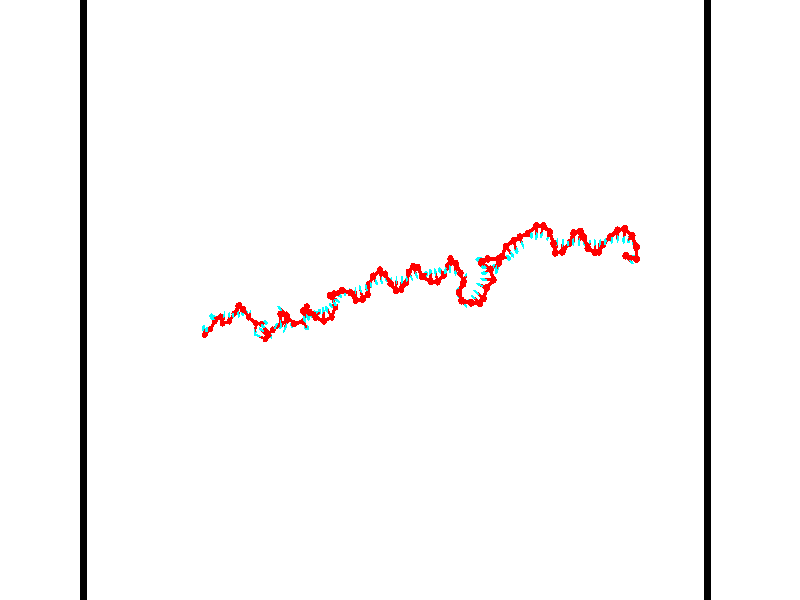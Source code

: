 // switches for output
#declare DRAW_BASES = 1; // possible values are 0, 1; only relevant for DNA ribbons
#declare DRAW_BASES_TYPE = 3; // possible values are 1, 2, 3; only relevant for DNA ribbons
#declare DRAW_FOG = 0; // set to 1 to enable fog

#include "colors.inc"

#include "transforms.inc"
background { rgb <1, 1, 1>}

#default {
   normal{
       ripples 0.25
       frequency 0.20
       turbulence 0.2
       lambda 5
   }
	finish {
		phong 0.1
		phong_size 40.
	}
}

// original window dimensions: 1024x640


// camera settings

camera {
	sky <-0, 1, 0>
	up <-0, 1, 0>
	right 1.6 * <0.99995, 0, 0.00999983>
	location <54.4867, 55, 106.329>
	look_at <55, 55, 55.0001>
	direction <0.513302, 0, -51.3289>
	angle 67.0682
}


# declare cpy_camera_pos = <54.4867, 55, 106.329>;
# if (DRAW_FOG = 1)
fog {
	fog_type 2
	up vnormalize(cpy_camera_pos)
	color rgbt<1,1,1,0.3>
	distance 1e-5
	fog_alt 3e-3
	fog_offset 88
}
# end


// LIGHTS

# declare lum = 6;
global_settings {
	ambient_light rgb lum * <0.05, 0.05, 0.05>
	max_trace_level 15
}# declare cpy_direct_light_amount = 0.25;
light_source
{	1000 * <-0.98995, -1, 1.00995>,
	rgb lum * cpy_direct_light_amount
	parallel
}

light_source
{	1000 * <0.98995, 1, -1.00995>,
	rgb lum * cpy_direct_light_amount
	parallel
}

// strand 0

// nucleotide -1

// particle -1
sphere {
	<36.763428, 52.279594, 49.584904> 0.250000
	pigment { color rgbt <1,0,0,0> }
	no_shadow
}
cylinder {
	<36.776005, 52.581909, 49.846531>,  <36.783550, 52.763298, 50.003506>, 0.100000
	pigment { color rgbt <1,0,0,0> }
	no_shadow
}
cylinder {
	<36.776005, 52.581909, 49.846531>,  <36.763428, 52.279594, 49.584904>, 0.100000
	pigment { color rgbt <1,0,0,0> }
	no_shadow
}

// particle -1
sphere {
	<36.776005, 52.581909, 49.846531> 0.100000
	pigment { color rgbt <1,0,0,0> }
	no_shadow
}
sphere {
	0, 1
	scale<0.080000,0.200000,0.300000>
	matrix <0.891894, -0.316587, 0.322951,
		0.451150, 0.573201, -0.684035,
		0.031441, 0.755786, 0.654064,
		36.785439, 52.808643, 50.042751>
	pigment { color rgbt <0,1,1,0> }
	no_shadow
}
cylinder {
	<37.272804, 52.733139, 49.561440>,  <36.763428, 52.279594, 49.584904>, 0.130000
	pigment { color rgbt <1,0,0,0> }
	no_shadow
}

// nucleotide -1

// particle -1
sphere {
	<37.272804, 52.733139, 49.561440> 0.250000
	pigment { color rgbt <1,0,0,0> }
	no_shadow
}
cylinder {
	<37.200291, 52.726479, 49.954754>,  <37.156784, 52.722481, 50.190742>, 0.100000
	pigment { color rgbt <1,0,0,0> }
	no_shadow
}
cylinder {
	<37.200291, 52.726479, 49.954754>,  <37.272804, 52.733139, 49.561440>, 0.100000
	pigment { color rgbt <1,0,0,0> }
	no_shadow
}

// particle -1
sphere {
	<37.200291, 52.726479, 49.954754> 0.100000
	pigment { color rgbt <1,0,0,0> }
	no_shadow
}
sphere {
	0, 1
	scale<0.080000,0.200000,0.300000>
	matrix <0.976850, -0.118524, 0.178089,
		0.113578, 0.992812, 0.037752,
		-0.181283, -0.016651, 0.983290,
		37.145905, 52.721481, 50.249741>
	pigment { color rgbt <0,1,1,0> }
	no_shadow
}
cylinder {
	<37.628510, 53.356113, 49.286736>,  <37.272804, 52.733139, 49.561440>, 0.130000
	pigment { color rgbt <1,0,0,0> }
	no_shadow
}

// nucleotide -1

// particle -1
sphere {
	<37.628510, 53.356113, 49.286736> 0.250000
	pigment { color rgbt <1,0,0,0> }
	no_shadow
}
cylinder {
	<37.545055, 53.582504, 49.605770>,  <37.494984, 53.718338, 49.797192>, 0.100000
	pigment { color rgbt <1,0,0,0> }
	no_shadow
}
cylinder {
	<37.545055, 53.582504, 49.605770>,  <37.628510, 53.356113, 49.286736>, 0.100000
	pigment { color rgbt <1,0,0,0> }
	no_shadow
}

// particle -1
sphere {
	<37.545055, 53.582504, 49.605770> 0.100000
	pigment { color rgbt <1,0,0,0> }
	no_shadow
}
sphere {
	0, 1
	scale<0.080000,0.200000,0.300000>
	matrix <0.656483, -0.523446, 0.543170,
		0.724916, 0.636922, -0.262349,
		-0.208632, 0.565981, 0.797583,
		37.482468, 53.752300, 49.845043>
	pigment { color rgbt <0,1,1,0> }
	no_shadow
}
cylinder {
	<38.257523, 53.698334, 49.672707>,  <37.628510, 53.356113, 49.286736>, 0.130000
	pigment { color rgbt <1,0,0,0> }
	no_shadow
}

// nucleotide -1

// particle -1
sphere {
	<38.257523, 53.698334, 49.672707> 0.250000
	pigment { color rgbt <1,0,0,0> }
	no_shadow
}
cylinder {
	<37.956467, 53.655815, 49.932625>,  <37.775833, 53.630306, 50.088577>, 0.100000
	pigment { color rgbt <1,0,0,0> }
	no_shadow
}
cylinder {
	<37.956467, 53.655815, 49.932625>,  <38.257523, 53.698334, 49.672707>, 0.100000
	pigment { color rgbt <1,0,0,0> }
	no_shadow
}

// particle -1
sphere {
	<37.956467, 53.655815, 49.932625> 0.100000
	pigment { color rgbt <1,0,0,0> }
	no_shadow
}
sphere {
	0, 1
	scale<0.080000,0.200000,0.300000>
	matrix <0.645194, -0.315977, 0.695617,
		0.131383, 0.942794, 0.306395,
		-0.752638, -0.106292, 0.649799,
		37.730675, 53.623928, 50.127563>
	pigment { color rgbt <0,1,1,0> }
	no_shadow
}
cylinder {
	<38.594624, 53.189236, 50.178185>,  <38.257523, 53.698334, 49.672707>, 0.130000
	pigment { color rgbt <1,0,0,0> }
	no_shadow
}

// nucleotide -1

// particle -1
sphere {
	<38.594624, 53.189236, 50.178185> 0.250000
	pigment { color rgbt <1,0,0,0> }
	no_shadow
}
cylinder {
	<38.680473, 53.579777, 50.167824>,  <38.731983, 53.814102, 50.161606>, 0.100000
	pigment { color rgbt <1,0,0,0> }
	no_shadow
}
cylinder {
	<38.680473, 53.579777, 50.167824>,  <38.594624, 53.189236, 50.178185>, 0.100000
	pigment { color rgbt <1,0,0,0> }
	no_shadow
}

// particle -1
sphere {
	<38.680473, 53.579777, 50.167824> 0.100000
	pigment { color rgbt <1,0,0,0> }
	no_shadow
}
sphere {
	0, 1
	scale<0.080000,0.200000,0.300000>
	matrix <0.937518, -0.213384, -0.274823,
		-0.273852, 0.034698, -0.961146,
		0.214629, 0.976352, -0.025905,
		38.744862, 53.872681, 50.160053>
	pigment { color rgbt <0,1,1,0> }
	no_shadow
}
cylinder {
	<39.060089, 53.326817, 49.608242>,  <38.594624, 53.189236, 50.178185>, 0.130000
	pigment { color rgbt <1,0,0,0> }
	no_shadow
}

// nucleotide -1

// particle -1
sphere {
	<39.060089, 53.326817, 49.608242> 0.250000
	pigment { color rgbt <1,0,0,0> }
	no_shadow
}
cylinder {
	<39.128334, 53.600887, 49.891487>,  <39.169281, 53.765331, 50.061432>, 0.100000
	pigment { color rgbt <1,0,0,0> }
	no_shadow
}
cylinder {
	<39.128334, 53.600887, 49.891487>,  <39.060089, 53.326817, 49.608242>, 0.100000
	pigment { color rgbt <1,0,0,0> }
	no_shadow
}

// particle -1
sphere {
	<39.128334, 53.600887, 49.891487> 0.100000
	pigment { color rgbt <1,0,0,0> }
	no_shadow
}
sphere {
	0, 1
	scale<0.080000,0.200000,0.300000>
	matrix <0.967760, 0.018620, -0.251184,
		-0.185292, 0.728135, -0.659914,
		0.170608, 0.685181, 0.708110,
		39.179516, 53.806442, 50.103920>
	pigment { color rgbt <0,1,1,0> }
	no_shadow
}
cylinder {
	<39.443291, 53.927456, 49.340714>,  <39.060089, 53.326817, 49.608242>, 0.130000
	pigment { color rgbt <1,0,0,0> }
	no_shadow
}

// nucleotide -1

// particle -1
sphere {
	<39.443291, 53.927456, 49.340714> 0.250000
	pigment { color rgbt <1,0,0,0> }
	no_shadow
}
cylinder {
	<39.494106, 53.861893, 49.732018>,  <39.524597, 53.822556, 49.966801>, 0.100000
	pigment { color rgbt <1,0,0,0> }
	no_shadow
}
cylinder {
	<39.494106, 53.861893, 49.732018>,  <39.443291, 53.927456, 49.340714>, 0.100000
	pigment { color rgbt <1,0,0,0> }
	no_shadow
}

// particle -1
sphere {
	<39.494106, 53.861893, 49.732018> 0.100000
	pigment { color rgbt <1,0,0,0> }
	no_shadow
}
sphere {
	0, 1
	scale<0.080000,0.200000,0.300000>
	matrix <0.976502, 0.193755, -0.094349,
		-0.174079, 0.967261, 0.184667,
		0.127041, -0.163904, 0.978262,
		39.532219, 53.812721, 50.025497>
	pigment { color rgbt <0,1,1,0> }
	no_shadow
}
cylinder {
	<39.906170, 54.531704, 49.715836>,  <39.443291, 53.927456, 49.340714>, 0.130000
	pigment { color rgbt <1,0,0,0> }
	no_shadow
}

// nucleotide -1

// particle -1
sphere {
	<39.906170, 54.531704, 49.715836> 0.250000
	pigment { color rgbt <1,0,0,0> }
	no_shadow
}
cylinder {
	<39.965073, 54.164650, 49.863487>,  <40.000416, 53.944416, 49.952080>, 0.100000
	pigment { color rgbt <1,0,0,0> }
	no_shadow
}
cylinder {
	<39.965073, 54.164650, 49.863487>,  <39.906170, 54.531704, 49.715836>, 0.100000
	pigment { color rgbt <1,0,0,0> }
	no_shadow
}

// particle -1
sphere {
	<39.965073, 54.164650, 49.863487> 0.100000
	pigment { color rgbt <1,0,0,0> }
	no_shadow
}
sphere {
	0, 1
	scale<0.080000,0.200000,0.300000>
	matrix <0.984848, 0.170592, 0.031201,
		-0.091602, 0.358942, 0.928854,
		0.147255, -0.917638, 0.369130,
		40.009251, 53.889359, 49.974228>
	pigment { color rgbt <0,1,1,0> }
	no_shadow
}
cylinder {
	<40.203705, 54.586609, 50.390778>,  <39.906170, 54.531704, 49.715836>, 0.130000
	pigment { color rgbt <1,0,0,0> }
	no_shadow
}

// nucleotide -1

// particle -1
sphere {
	<40.203705, 54.586609, 50.390778> 0.250000
	pigment { color rgbt <1,0,0,0> }
	no_shadow
}
cylinder {
	<40.302349, 54.243736, 50.209923>,  <40.361534, 54.038013, 50.101410>, 0.100000
	pigment { color rgbt <1,0,0,0> }
	no_shadow
}
cylinder {
	<40.302349, 54.243736, 50.209923>,  <40.203705, 54.586609, 50.390778>, 0.100000
	pigment { color rgbt <1,0,0,0> }
	no_shadow
}

// particle -1
sphere {
	<40.302349, 54.243736, 50.209923> 0.100000
	pigment { color rgbt <1,0,0,0> }
	no_shadow
}
sphere {
	0, 1
	scale<0.080000,0.200000,0.300000>
	matrix <0.969002, 0.210955, 0.128580,
		-0.014835, -0.469835, 0.882630,
		0.246606, -0.857177, -0.452141,
		40.376331, 53.986584, 50.074280>
	pigment { color rgbt <0,1,1,0> }
	no_shadow
}
cylinder {
	<40.683369, 54.277409, 50.769012>,  <40.203705, 54.586609, 50.390778>, 0.130000
	pigment { color rgbt <1,0,0,0> }
	no_shadow
}

// nucleotide -1

// particle -1
sphere {
	<40.683369, 54.277409, 50.769012> 0.250000
	pigment { color rgbt <1,0,0,0> }
	no_shadow
}
cylinder {
	<40.743355, 54.125912, 50.403706>,  <40.779346, 54.035015, 50.184521>, 0.100000
	pigment { color rgbt <1,0,0,0> }
	no_shadow
}
cylinder {
	<40.743355, 54.125912, 50.403706>,  <40.683369, 54.277409, 50.769012>, 0.100000
	pigment { color rgbt <1,0,0,0> }
	no_shadow
}

// particle -1
sphere {
	<40.743355, 54.125912, 50.403706> 0.100000
	pigment { color rgbt <1,0,0,0> }
	no_shadow
}
sphere {
	0, 1
	scale<0.080000,0.200000,0.300000>
	matrix <0.988245, 0.029696, 0.149965,
		-0.029678, -0.925025, 0.378744,
		0.149969, -0.378743, -0.913271,
		40.788345, 54.012287, 50.129723>
	pigment { color rgbt <0,1,1,0> }
	no_shadow
}
cylinder {
	<41.157509, 53.671768, 50.820564>,  <40.683369, 54.277409, 50.769012>, 0.130000
	pigment { color rgbt <1,0,0,0> }
	no_shadow
}

// nucleotide -1

// particle -1
sphere {
	<41.157509, 53.671768, 50.820564> 0.250000
	pigment { color rgbt <1,0,0,0> }
	no_shadow
}
cylinder {
	<41.159325, 53.864540, 50.470085>,  <41.160416, 53.980202, 50.259796>, 0.100000
	pigment { color rgbt <1,0,0,0> }
	no_shadow
}
cylinder {
	<41.159325, 53.864540, 50.470085>,  <41.157509, 53.671768, 50.820564>, 0.100000
	pigment { color rgbt <1,0,0,0> }
	no_shadow
}

// particle -1
sphere {
	<41.159325, 53.864540, 50.470085> 0.100000
	pigment { color rgbt <1,0,0,0> }
	no_shadow
}
sphere {
	0, 1
	scale<0.080000,0.200000,0.300000>
	matrix <0.987540, -0.139994, -0.071882,
		-0.157304, -0.864955, -0.476558,
		0.004540, 0.481927, -0.876199,
		41.160686, 54.009117, 50.207226>
	pigment { color rgbt <0,1,1,0> }
	no_shadow
}
cylinder {
	<41.764446, 53.212910, 50.559914>,  <41.157509, 53.671768, 50.820564>, 0.130000
	pigment { color rgbt <1,0,0,0> }
	no_shadow
}

// nucleotide -1

// particle -1
sphere {
	<41.764446, 53.212910, 50.559914> 0.250000
	pigment { color rgbt <1,0,0,0> }
	no_shadow
}
cylinder {
	<41.725357, 52.816433, 50.595654>,  <41.701904, 52.578545, 50.617096>, 0.100000
	pigment { color rgbt <1,0,0,0> }
	no_shadow
}
cylinder {
	<41.725357, 52.816433, 50.595654>,  <41.764446, 53.212910, 50.559914>, 0.100000
	pigment { color rgbt <1,0,0,0> }
	no_shadow
}

// particle -1
sphere {
	<41.725357, 52.816433, 50.595654> 0.100000
	pigment { color rgbt <1,0,0,0> }
	no_shadow
}
sphere {
	0, 1
	scale<0.080000,0.200000,0.300000>
	matrix <0.922804, -0.056625, 0.381085,
		-0.372670, 0.119693, 0.920212,
		-0.097721, -0.991195, 0.089351,
		41.696041, 52.519073, 50.622459>
	pigment { color rgbt <0,1,1,0> }
	no_shadow
}
cylinder {
	<42.363247, 53.180866, 50.921371>,  <41.764446, 53.212910, 50.559914>, 0.130000
	pigment { color rgbt <1,0,0,0> }
	no_shadow
}

// nucleotide -1

// particle -1
sphere {
	<42.363247, 53.180866, 50.921371> 0.250000
	pigment { color rgbt <1,0,0,0> }
	no_shadow
}
cylinder {
	<42.627453, 53.254166, 51.212612>,  <42.785976, 53.298145, 51.387356>, 0.100000
	pigment { color rgbt <1,0,0,0> }
	no_shadow
}
cylinder {
	<42.627453, 53.254166, 51.212612>,  <42.363247, 53.180866, 50.921371>, 0.100000
	pigment { color rgbt <1,0,0,0> }
	no_shadow
}

// particle -1
sphere {
	<42.627453, 53.254166, 51.212612> 0.100000
	pigment { color rgbt <1,0,0,0> }
	no_shadow
}
sphere {
	0, 1
	scale<0.080000,0.200000,0.300000>
	matrix <-0.523743, -0.582393, 0.621701,
		0.537969, -0.791984, -0.288705,
		0.660517, 0.183249, 0.728105,
		42.825607, 53.309139, 51.431046>
	pigment { color rgbt <0,1,1,0> }
	no_shadow
}
cylinder {
	<42.828373, 52.606995, 51.187996>,  <42.363247, 53.180866, 50.921371>, 0.130000
	pigment { color rgbt <1,0,0,0> }
	no_shadow
}

// nucleotide -1

// particle -1
sphere {
	<42.828373, 52.606995, 51.187996> 0.250000
	pigment { color rgbt <1,0,0,0> }
	no_shadow
}
cylinder {
	<42.734879, 52.836956, 51.501644>,  <42.678780, 52.974934, 51.689835>, 0.100000
	pigment { color rgbt <1,0,0,0> }
	no_shadow
}
cylinder {
	<42.734879, 52.836956, 51.501644>,  <42.828373, 52.606995, 51.187996>, 0.100000
	pigment { color rgbt <1,0,0,0> }
	no_shadow
}

// particle -1
sphere {
	<42.734879, 52.836956, 51.501644> 0.100000
	pigment { color rgbt <1,0,0,0> }
	no_shadow
}
sphere {
	0, 1
	scale<0.080000,0.200000,0.300000>
	matrix <-0.123764, -0.817496, 0.562479,
		0.964390, 0.034428, 0.262234,
		-0.233740, 0.574904, 0.784124,
		42.664757, 53.009426, 51.736881>
	pigment { color rgbt <0,1,1,0> }
	no_shadow
}
cylinder {
	<43.083569, 52.330036, 51.814724>,  <42.828373, 52.606995, 51.187996>, 0.130000
	pigment { color rgbt <1,0,0,0> }
	no_shadow
}

// nucleotide -1

// particle -1
sphere {
	<43.083569, 52.330036, 51.814724> 0.250000
	pigment { color rgbt <1,0,0,0> }
	no_shadow
}
cylinder {
	<42.805683, 52.576675, 51.962875>,  <42.638950, 52.724659, 52.051765>, 0.100000
	pigment { color rgbt <1,0,0,0> }
	no_shadow
}
cylinder {
	<42.805683, 52.576675, 51.962875>,  <43.083569, 52.330036, 51.814724>, 0.100000
	pigment { color rgbt <1,0,0,0> }
	no_shadow
}

// particle -1
sphere {
	<42.805683, 52.576675, 51.962875> 0.100000
	pigment { color rgbt <1,0,0,0> }
	no_shadow
}
sphere {
	0, 1
	scale<0.080000,0.200000,0.300000>
	matrix <-0.407825, -0.761816, 0.503304,
		0.592496, 0.198602, 0.780708,
		-0.694713, 0.616598, 0.370378,
		42.597271, 52.761654, 52.073990>
	pigment { color rgbt <0,1,1,0> }
	no_shadow
}
cylinder {
	<43.049965, 52.106411, 52.521084>,  <43.083569, 52.330036, 51.814724>, 0.130000
	pigment { color rgbt <1,0,0,0> }
	no_shadow
}

// nucleotide -1

// particle -1
sphere {
	<43.049965, 52.106411, 52.521084> 0.250000
	pigment { color rgbt <1,0,0,0> }
	no_shadow
}
cylinder {
	<42.689617, 52.217415, 52.387566>,  <42.473408, 52.284016, 52.307453>, 0.100000
	pigment { color rgbt <1,0,0,0> }
	no_shadow
}
cylinder {
	<42.689617, 52.217415, 52.387566>,  <43.049965, 52.106411, 52.521084>, 0.100000
	pigment { color rgbt <1,0,0,0> }
	no_shadow
}

// particle -1
sphere {
	<42.689617, 52.217415, 52.387566> 0.100000
	pigment { color rgbt <1,0,0,0> }
	no_shadow
}
sphere {
	0, 1
	scale<0.080000,0.200000,0.300000>
	matrix <-0.400932, -0.826674, 0.394795,
		-0.166386, 0.489490, 0.855988,
		-0.900871, 0.277505, -0.333799,
		42.419357, 52.300667, 52.287426>
	pigment { color rgbt <0,1,1,0> }
	no_shadow
}
cylinder {
	<43.403378, 52.476284, 53.066448>,  <43.049965, 52.106411, 52.521084>, 0.130000
	pigment { color rgbt <1,0,0,0> }
	no_shadow
}

// nucleotide -1

// particle -1
sphere {
	<43.403378, 52.476284, 53.066448> 0.250000
	pigment { color rgbt <1,0,0,0> }
	no_shadow
}
cylinder {
	<43.469090, 52.396950, 52.679939>,  <43.508518, 52.349350, 52.448036>, 0.100000
	pigment { color rgbt <1,0,0,0> }
	no_shadow
}
cylinder {
	<43.469090, 52.396950, 52.679939>,  <43.403378, 52.476284, 53.066448>, 0.100000
	pigment { color rgbt <1,0,0,0> }
	no_shadow
}

// particle -1
sphere {
	<43.469090, 52.396950, 52.679939> 0.100000
	pigment { color rgbt <1,0,0,0> }
	no_shadow
}
sphere {
	0, 1
	scale<0.080000,0.200000,0.300000>
	matrix <-0.977905, -0.161128, -0.133187,
		-0.129276, 0.966799, -0.220425,
		0.164281, -0.198337, -0.966268,
		43.518375, 52.337448, 52.390060>
	pigment { color rgbt <0,1,1,0> }
	no_shadow
}
cylinder {
	<43.897633, 52.824562, 53.545631>,  <43.403378, 52.476284, 53.066448>, 0.130000
	pigment { color rgbt <1,0,0,0> }
	no_shadow
}

// nucleotide -1

// particle -1
sphere {
	<43.897633, 52.824562, 53.545631> 0.250000
	pigment { color rgbt <1,0,0,0> }
	no_shadow
}
cylinder {
	<44.117611, 52.998734, 53.830719>,  <44.249599, 53.103237, 54.001770>, 0.100000
	pigment { color rgbt <1,0,0,0> }
	no_shadow
}
cylinder {
	<44.117611, 52.998734, 53.830719>,  <43.897633, 52.824562, 53.545631>, 0.100000
	pigment { color rgbt <1,0,0,0> }
	no_shadow
}

// particle -1
sphere {
	<44.117611, 52.998734, 53.830719> 0.100000
	pigment { color rgbt <1,0,0,0> }
	no_shadow
}
sphere {
	0, 1
	scale<0.080000,0.200000,0.300000>
	matrix <0.829836, -0.381428, -0.407291,
		0.094506, 0.815425, -0.571096,
		0.549947, 0.435424, 0.712716,
		44.282597, 53.129360, 54.044533>
	pigment { color rgbt <0,1,1,0> }
	no_shadow
}
cylinder {
	<44.542656, 53.184731, 53.265862>,  <43.897633, 52.824562, 53.545631>, 0.130000
	pigment { color rgbt <1,0,0,0> }
	no_shadow
}

// nucleotide -1

// particle -1
sphere {
	<44.542656, 53.184731, 53.265862> 0.250000
	pigment { color rgbt <1,0,0,0> }
	no_shadow
}
cylinder {
	<44.618130, 53.109310, 53.651367>,  <44.663414, 53.064056, 53.882671>, 0.100000
	pigment { color rgbt <1,0,0,0> }
	no_shadow
}
cylinder {
	<44.618130, 53.109310, 53.651367>,  <44.542656, 53.184731, 53.265862>, 0.100000
	pigment { color rgbt <1,0,0,0> }
	no_shadow
}

// particle -1
sphere {
	<44.618130, 53.109310, 53.651367> 0.100000
	pigment { color rgbt <1,0,0,0> }
	no_shadow
}
sphere {
	0, 1
	scale<0.080000,0.200000,0.300000>
	matrix <0.838316, -0.480229, -0.258081,
		0.511491, 0.856637, 0.067453,
		0.188689, -0.188553, 0.963766,
		44.674736, 53.052746, 53.940498>
	pigment { color rgbt <0,1,1,0> }
	no_shadow
}
cylinder {
	<45.119213, 53.503342, 53.458199>,  <44.542656, 53.184731, 53.265862>, 0.130000
	pigment { color rgbt <1,0,0,0> }
	no_shadow
}

// nucleotide -1

// particle -1
sphere {
	<45.119213, 53.503342, 53.458199> 0.250000
	pigment { color rgbt <1,0,0,0> }
	no_shadow
}
cylinder {
	<45.045002, 53.157593, 53.645153>,  <45.000473, 52.950146, 53.757324>, 0.100000
	pigment { color rgbt <1,0,0,0> }
	no_shadow
}
cylinder {
	<45.045002, 53.157593, 53.645153>,  <45.119213, 53.503342, 53.458199>, 0.100000
	pigment { color rgbt <1,0,0,0> }
	no_shadow
}

// particle -1
sphere {
	<45.045002, 53.157593, 53.645153> 0.100000
	pigment { color rgbt <1,0,0,0> }
	no_shadow
}
sphere {
	0, 1
	scale<0.080000,0.200000,0.300000>
	matrix <0.893122, -0.346680, -0.286612,
		0.409770, 0.364254, 0.836305,
		-0.185531, -0.864368, 0.467383,
		44.989342, 52.898281, 53.785366>
	pigment { color rgbt <0,1,1,0> }
	no_shadow
}
cylinder {
	<45.168610, 53.924267, 54.047375>,  <45.119213, 53.503342, 53.458199>, 0.130000
	pigment { color rgbt <1,0,0,0> }
	no_shadow
}

// nucleotide -1

// particle -1
sphere {
	<45.168610, 53.924267, 54.047375> 0.250000
	pigment { color rgbt <1,0,0,0> }
	no_shadow
}
cylinder {
	<44.869015, 54.187801, 54.019226>,  <44.689259, 54.345924, 54.002335>, 0.100000
	pigment { color rgbt <1,0,0,0> }
	no_shadow
}
cylinder {
	<44.869015, 54.187801, 54.019226>,  <45.168610, 53.924267, 54.047375>, 0.100000
	pigment { color rgbt <1,0,0,0> }
	no_shadow
}

// particle -1
sphere {
	<44.869015, 54.187801, 54.019226> 0.100000
	pigment { color rgbt <1,0,0,0> }
	no_shadow
}
sphere {
	0, 1
	scale<0.080000,0.200000,0.300000>
	matrix <-0.614664, -0.730541, -0.297486,
		-0.247408, -0.179555, 0.952129,
		-0.748985, 0.658840, -0.070376,
		44.644318, 54.385452, 53.998112>
	pigment { color rgbt <0,1,1,0> }
	no_shadow
}
cylinder {
	<44.794636, 54.002670, 54.721321>,  <45.168610, 53.924267, 54.047375>, 0.130000
	pigment { color rgbt <1,0,0,0> }
	no_shadow
}

// nucleotide -1

// particle -1
sphere {
	<44.794636, 54.002670, 54.721321> 0.250000
	pigment { color rgbt <1,0,0,0> }
	no_shadow
}
cylinder {
	<44.794090, 53.611084, 54.639717>,  <44.793762, 53.376133, 54.590755>, 0.100000
	pigment { color rgbt <1,0,0,0> }
	no_shadow
}
cylinder {
	<44.794090, 53.611084, 54.639717>,  <44.794636, 54.002670, 54.721321>, 0.100000
	pigment { color rgbt <1,0,0,0> }
	no_shadow
}

// particle -1
sphere {
	<44.794090, 53.611084, 54.639717> 0.100000
	pigment { color rgbt <1,0,0,0> }
	no_shadow
}
sphere {
	0, 1
	scale<0.080000,0.200000,0.300000>
	matrix <0.994717, 0.019614, -0.100769,
		0.102651, -0.203068, 0.973769,
		-0.001364, -0.978968, -0.204008,
		44.793682, 53.317394, 54.578514>
	pigment { color rgbt <0,1,1,0> }
	no_shadow
}
cylinder {
	<45.393154, 53.823769, 54.811687>,  <44.794636, 54.002670, 54.721321>, 0.130000
	pigment { color rgbt <1,0,0,0> }
	no_shadow
}

// nucleotide -1

// particle -1
sphere {
	<45.393154, 53.823769, 54.811687> 0.250000
	pigment { color rgbt <1,0,0,0> }
	no_shadow
}
cylinder {
	<45.311901, 53.482033, 54.620335>,  <45.263149, 53.276993, 54.505524>, 0.100000
	pigment { color rgbt <1,0,0,0> }
	no_shadow
}
cylinder {
	<45.311901, 53.482033, 54.620335>,  <45.393154, 53.823769, 54.811687>, 0.100000
	pigment { color rgbt <1,0,0,0> }
	no_shadow
}

// particle -1
sphere {
	<45.311901, 53.482033, 54.620335> 0.100000
	pigment { color rgbt <1,0,0,0> }
	no_shadow
}
sphere {
	0, 1
	scale<0.080000,0.200000,0.300000>
	matrix <0.926149, -0.009080, -0.377049,
		0.317783, -0.519639, 0.793088,
		-0.203131, -0.854337, -0.478378,
		45.250961, 53.225731, 54.476822>
	pigment { color rgbt <0,1,1,0> }
	no_shadow
}
cylinder {
	<45.994820, 53.313908, 54.918900>,  <45.393154, 53.823769, 54.811687>, 0.130000
	pigment { color rgbt <1,0,0,0> }
	no_shadow
}

// nucleotide -1

// particle -1
sphere {
	<45.994820, 53.313908, 54.918900> 0.250000
	pigment { color rgbt <1,0,0,0> }
	no_shadow
}
cylinder {
	<45.816746, 53.254013, 54.565765>,  <45.709904, 53.218079, 54.353886>, 0.100000
	pigment { color rgbt <1,0,0,0> }
	no_shadow
}
cylinder {
	<45.816746, 53.254013, 54.565765>,  <45.994820, 53.313908, 54.918900>, 0.100000
	pigment { color rgbt <1,0,0,0> }
	no_shadow
}

// particle -1
sphere {
	<45.816746, 53.254013, 54.565765> 0.100000
	pigment { color rgbt <1,0,0,0> }
	no_shadow
}
sphere {
	0, 1
	scale<0.080000,0.200000,0.300000>
	matrix <0.848895, 0.243159, -0.469310,
		0.284940, -0.958360, 0.018859,
		-0.445182, -0.149734, -0.882832,
		45.683189, 53.209091, 54.300915>
	pigment { color rgbt <0,1,1,0> }
	no_shadow
}
cylinder {
	<46.781311, 53.486897, 54.827034>,  <45.994820, 53.313908, 54.918900>, 0.130000
	pigment { color rgbt <1,0,0,0> }
	no_shadow
}

// nucleotide -1

// particle -1
sphere {
	<46.781311, 53.486897, 54.827034> 0.250000
	pigment { color rgbt <1,0,0,0> }
	no_shadow
}
cylinder {
	<46.890209, 53.223522, 54.546364>,  <46.955547, 53.065498, 54.377960>, 0.100000
	pigment { color rgbt <1,0,0,0> }
	no_shadow
}
cylinder {
	<46.890209, 53.223522, 54.546364>,  <46.781311, 53.486897, 54.827034>, 0.100000
	pigment { color rgbt <1,0,0,0> }
	no_shadow
}

// particle -1
sphere {
	<46.890209, 53.223522, 54.546364> 0.100000
	pigment { color rgbt <1,0,0,0> }
	no_shadow
}
sphere {
	0, 1
	scale<0.080000,0.200000,0.300000>
	matrix <0.227091, -0.664655, 0.711803,
		-0.935046, -0.353130, -0.031427,
		0.272247, -0.658432, -0.701676,
		46.971882, 53.025993, 54.335861>
	pigment { color rgbt <0,1,1,0> }
	no_shadow
}
cylinder {
	<46.965763, 54.188622, 55.195293>,  <46.781311, 53.486897, 54.827034>, 0.130000
	pigment { color rgbt <1,0,0,0> }
	no_shadow
}

// nucleotide -1

// particle -1
sphere {
	<46.965763, 54.188622, 55.195293> 0.250000
	pigment { color rgbt <1,0,0,0> }
	no_shadow
}
cylinder {
	<46.987926, 53.893143, 55.463997>,  <47.001225, 53.715855, 55.625217>, 0.100000
	pigment { color rgbt <1,0,0,0> }
	no_shadow
}
cylinder {
	<46.987926, 53.893143, 55.463997>,  <46.965763, 54.188622, 55.195293>, 0.100000
	pigment { color rgbt <1,0,0,0> }
	no_shadow
}

// particle -1
sphere {
	<46.987926, 53.893143, 55.463997> 0.100000
	pigment { color rgbt <1,0,0,0> }
	no_shadow
}
sphere {
	0, 1
	scale<0.080000,0.200000,0.300000>
	matrix <0.801219, 0.434357, 0.411559,
		-0.595800, 0.515423, 0.615923,
		0.055404, -0.738697, 0.671757,
		47.004547, 53.671535, 55.665524>
	pigment { color rgbt <0,1,1,0> }
	no_shadow
}
cylinder {
	<47.210117, 54.526344, 55.853271>,  <46.965763, 54.188622, 55.195293>, 0.130000
	pigment { color rgbt <1,0,0,0> }
	no_shadow
}

// nucleotide -1

// particle -1
sphere {
	<47.210117, 54.526344, 55.853271> 0.250000
	pigment { color rgbt <1,0,0,0> }
	no_shadow
}
cylinder {
	<47.280796, 54.140209, 55.930099>,  <47.323204, 53.908527, 55.976196>, 0.100000
	pigment { color rgbt <1,0,0,0> }
	no_shadow
}
cylinder {
	<47.280796, 54.140209, 55.930099>,  <47.210117, 54.526344, 55.853271>, 0.100000
	pigment { color rgbt <1,0,0,0> }
	no_shadow
}

// particle -1
sphere {
	<47.280796, 54.140209, 55.930099> 0.100000
	pigment { color rgbt <1,0,0,0> }
	no_shadow
}
sphere {
	0, 1
	scale<0.080000,0.200000,0.300000>
	matrix <0.723902, 0.259678, 0.639166,
		-0.666892, 0.026105, 0.744697,
		0.176696, -0.965342, 0.192075,
		47.333805, 53.850605, 55.987720>
	pigment { color rgbt <0,1,1,0> }
	no_shadow
}
cylinder {
	<47.031849, 54.244770, 56.663754>,  <47.210117, 54.526344, 55.853271>, 0.130000
	pigment { color rgbt <1,0,0,0> }
	no_shadow
}

// nucleotide -1

// particle -1
sphere {
	<47.031849, 54.244770, 56.663754> 0.250000
	pigment { color rgbt <1,0,0,0> }
	no_shadow
}
cylinder {
	<47.353527, 54.093628, 56.480232>,  <47.546532, 54.002941, 56.370121>, 0.100000
	pigment { color rgbt <1,0,0,0> }
	no_shadow
}
cylinder {
	<47.353527, 54.093628, 56.480232>,  <47.031849, 54.244770, 56.663754>, 0.100000
	pigment { color rgbt <1,0,0,0> }
	no_shadow
}

// particle -1
sphere {
	<47.353527, 54.093628, 56.480232> 0.100000
	pigment { color rgbt <1,0,0,0> }
	no_shadow
}
sphere {
	0, 1
	scale<0.080000,0.200000,0.300000>
	matrix <0.590240, 0.416869, 0.691258,
		-0.069937, -0.826707, 0.558270,
		0.804192, -0.377857, -0.458801,
		47.594784, 53.980270, 56.342590>
	pigment { color rgbt <0,1,1,0> }
	no_shadow
}
cylinder {
	<47.627850, 54.169270, 57.096695>,  <47.031849, 54.244770, 56.663754>, 0.130000
	pigment { color rgbt <1,0,0,0> }
	no_shadow
}

// nucleotide -1

// particle -1
sphere {
	<47.627850, 54.169270, 57.096695> 0.250000
	pigment { color rgbt <1,0,0,0> }
	no_shadow
}
cylinder {
	<47.838303, 54.126030, 56.759293>,  <47.964577, 54.100086, 56.556850>, 0.100000
	pigment { color rgbt <1,0,0,0> }
	no_shadow
}
cylinder {
	<47.838303, 54.126030, 56.759293>,  <47.627850, 54.169270, 57.096695>, 0.100000
	pigment { color rgbt <1,0,0,0> }
	no_shadow
}

// particle -1
sphere {
	<47.838303, 54.126030, 56.759293> 0.100000
	pigment { color rgbt <1,0,0,0> }
	no_shadow
}
sphere {
	0, 1
	scale<0.080000,0.200000,0.300000>
	matrix <0.804459, 0.384877, 0.452456,
		0.275733, -0.916615, 0.289462,
		0.526135, -0.108103, -0.843502,
		47.996143, 54.093597, 56.506241>
	pigment { color rgbt <0,1,1,0> }
	no_shadow
}
cylinder {
	<48.114792, 53.819889, 57.244022>,  <47.627850, 54.169270, 57.096695>, 0.130000
	pigment { color rgbt <1,0,0,0> }
	no_shadow
}

// nucleotide -1

// particle -1
sphere {
	<48.114792, 53.819889, 57.244022> 0.250000
	pigment { color rgbt <1,0,0,0> }
	no_shadow
}
cylinder {
	<48.250320, 54.027863, 56.930367>,  <48.331638, 54.152649, 56.742172>, 0.100000
	pigment { color rgbt <1,0,0,0> }
	no_shadow
}
cylinder {
	<48.250320, 54.027863, 56.930367>,  <48.114792, 53.819889, 57.244022>, 0.100000
	pigment { color rgbt <1,0,0,0> }
	no_shadow
}

// particle -1
sphere {
	<48.250320, 54.027863, 56.930367> 0.100000
	pigment { color rgbt <1,0,0,0> }
	no_shadow
}
sphere {
	0, 1
	scale<0.080000,0.200000,0.300000>
	matrix <0.880873, 0.117509, 0.458535,
		0.330552, -0.846084, -0.418183,
		0.338819, 0.519936, -0.784136,
		48.351967, 54.183842, 56.695126>
	pigment { color rgbt <0,1,1,0> }
	no_shadow
}
cylinder {
	<48.768864, 53.572685, 57.035568>,  <48.114792, 53.819889, 57.244022>, 0.130000
	pigment { color rgbt <1,0,0,0> }
	no_shadow
}

// nucleotide -1

// particle -1
sphere {
	<48.768864, 53.572685, 57.035568> 0.250000
	pigment { color rgbt <1,0,0,0> }
	no_shadow
}
cylinder {
	<48.724220, 53.954529, 56.925102>,  <48.697433, 54.183636, 56.858822>, 0.100000
	pigment { color rgbt <1,0,0,0> }
	no_shadow
}
cylinder {
	<48.724220, 53.954529, 56.925102>,  <48.768864, 53.572685, 57.035568>, 0.100000
	pigment { color rgbt <1,0,0,0> }
	no_shadow
}

// particle -1
sphere {
	<48.724220, 53.954529, 56.925102> 0.100000
	pigment { color rgbt <1,0,0,0> }
	no_shadow
}
sphere {
	0, 1
	scale<0.080000,0.200000,0.300000>
	matrix <0.875421, 0.225965, 0.427292,
		0.470300, -0.194074, -0.860902,
		-0.111607, 0.954607, -0.276168,
		48.690739, 54.240910, 56.842251>
	pigment { color rgbt <0,1,1,0> }
	no_shadow
}
cylinder {
	<49.373985, 53.832516, 56.748917>,  <48.768864, 53.572685, 57.035568>, 0.130000
	pigment { color rgbt <1,0,0,0> }
	no_shadow
}

// nucleotide -1

// particle -1
sphere {
	<49.373985, 53.832516, 56.748917> 0.250000
	pigment { color rgbt <1,0,0,0> }
	no_shadow
}
cylinder {
	<49.171982, 54.133537, 56.917976>,  <49.050781, 54.314152, 57.019413>, 0.100000
	pigment { color rgbt <1,0,0,0> }
	no_shadow
}
cylinder {
	<49.171982, 54.133537, 56.917976>,  <49.373985, 53.832516, 56.748917>, 0.100000
	pigment { color rgbt <1,0,0,0> }
	no_shadow
}

// particle -1
sphere {
	<49.171982, 54.133537, 56.917976> 0.100000
	pigment { color rgbt <1,0,0,0> }
	no_shadow
}
sphere {
	0, 1
	scale<0.080000,0.200000,0.300000>
	matrix <0.814339, 0.253148, 0.522272,
		0.286044, 0.607931, -0.740674,
		-0.505006, 0.752553, 0.422651,
		49.020481, 54.359303, 57.044773>
	pigment { color rgbt <0,1,1,0> }
	no_shadow
}
cylinder {
	<49.662819, 54.512840, 56.568375>,  <49.373985, 53.832516, 56.748917>, 0.130000
	pigment { color rgbt <1,0,0,0> }
	no_shadow
}

// nucleotide -1

// particle -1
sphere {
	<49.662819, 54.512840, 56.568375> 0.250000
	pigment { color rgbt <1,0,0,0> }
	no_shadow
}
cylinder {
	<49.490528, 54.581207, 56.922836>,  <49.387154, 54.622227, 57.135513>, 0.100000
	pigment { color rgbt <1,0,0,0> }
	no_shadow
}
cylinder {
	<49.490528, 54.581207, 56.922836>,  <49.662819, 54.512840, 56.568375>, 0.100000
	pigment { color rgbt <1,0,0,0> }
	no_shadow
}

// particle -1
sphere {
	<49.490528, 54.581207, 56.922836> 0.100000
	pigment { color rgbt <1,0,0,0> }
	no_shadow
}
sphere {
	0, 1
	scale<0.080000,0.200000,0.300000>
	matrix <0.782814, 0.559361, 0.272614,
		-0.449084, 0.811113, -0.374726,
		-0.430727, 0.170914, 0.886150,
		49.361309, 54.632481, 57.188683>
	pigment { color rgbt <0,1,1,0> }
	no_shadow
}
cylinder {
	<49.451336, 55.223957, 56.852505>,  <49.662819, 54.512840, 56.568375>, 0.130000
	pigment { color rgbt <1,0,0,0> }
	no_shadow
}

// nucleotide -1

// particle -1
sphere {
	<49.451336, 55.223957, 56.852505> 0.250000
	pigment { color rgbt <1,0,0,0> }
	no_shadow
}
cylinder {
	<49.581196, 54.965496, 57.128792>,  <49.659111, 54.810417, 57.294563>, 0.100000
	pigment { color rgbt <1,0,0,0> }
	no_shadow
}
cylinder {
	<49.581196, 54.965496, 57.128792>,  <49.451336, 55.223957, 56.852505>, 0.100000
	pigment { color rgbt <1,0,0,0> }
	no_shadow
}

// particle -1
sphere {
	<49.581196, 54.965496, 57.128792> 0.100000
	pigment { color rgbt <1,0,0,0> }
	no_shadow
}
sphere {
	0, 1
	scale<0.080000,0.200000,0.300000>
	matrix <0.712355, 0.647445, 0.270859,
		-0.622218, 0.404102, 0.670482,
		0.324646, -0.646155, 0.690716,
		49.678589, 54.771648, 57.336006>
	pigment { color rgbt <0,1,1,0> }
	no_shadow
}
cylinder {
	<49.317375, 55.315418, 57.712276>,  <49.451336, 55.223957, 56.852505>, 0.130000
	pigment { color rgbt <1,0,0,0> }
	no_shadow
}

// nucleotide -1

// particle -1
sphere {
	<49.317375, 55.315418, 57.712276> 0.250000
	pigment { color rgbt <1,0,0,0> }
	no_shadow
}
cylinder {
	<49.655457, 55.117310, 57.631935>,  <49.858303, 54.998444, 57.583729>, 0.100000
	pigment { color rgbt <1,0,0,0> }
	no_shadow
}
cylinder {
	<49.655457, 55.117310, 57.631935>,  <49.317375, 55.315418, 57.712276>, 0.100000
	pigment { color rgbt <1,0,0,0> }
	no_shadow
}

// particle -1
sphere {
	<49.655457, 55.117310, 57.631935> 0.100000
	pigment { color rgbt <1,0,0,0> }
	no_shadow
}
sphere {
	0, 1
	scale<0.080000,0.200000,0.300000>
	matrix <0.534445, 0.781348, 0.322280,
		-0.002679, -0.379736, 0.925091,
		0.845199, -0.495274, -0.200855,
		49.909016, 54.968727, 57.571678>
	pigment { color rgbt <0,1,1,0> }
	no_shadow
}
cylinder {
	<49.717701, 55.397484, 58.326061>,  <49.317375, 55.315418, 57.712276>, 0.130000
	pigment { color rgbt <1,0,0,0> }
	no_shadow
}

// nucleotide -1

// particle -1
sphere {
	<49.717701, 55.397484, 58.326061> 0.250000
	pigment { color rgbt <1,0,0,0> }
	no_shadow
}
cylinder {
	<49.942131, 55.348293, 57.998627>,  <50.076790, 55.318779, 57.802166>, 0.100000
	pigment { color rgbt <1,0,0,0> }
	no_shadow
}
cylinder {
	<49.942131, 55.348293, 57.998627>,  <49.717701, 55.397484, 58.326061>, 0.100000
	pigment { color rgbt <1,0,0,0> }
	no_shadow
}

// particle -1
sphere {
	<49.942131, 55.348293, 57.998627> 0.100000
	pigment { color rgbt <1,0,0,0> }
	no_shadow
}
sphere {
	0, 1
	scale<0.080000,0.200000,0.300000>
	matrix <0.663661, 0.657860, 0.356052,
		0.494725, -0.743031, 0.450723,
		0.561071, -0.122979, -0.818582,
		50.110451, 55.311401, 57.753052>
	pigment { color rgbt <0,1,1,0> }
	no_shadow
}
cylinder {
	<50.358574, 55.635105, 58.515270>,  <49.717701, 55.397484, 58.326061>, 0.130000
	pigment { color rgbt <1,0,0,0> }
	no_shadow
}

// nucleotide -1

// particle -1
sphere {
	<50.358574, 55.635105, 58.515270> 0.250000
	pigment { color rgbt <1,0,0,0> }
	no_shadow
}
cylinder {
	<50.451813, 55.525398, 58.142082>,  <50.507755, 55.459572, 57.918167>, 0.100000
	pigment { color rgbt <1,0,0,0> }
	no_shadow
}
cylinder {
	<50.451813, 55.525398, 58.142082>,  <50.358574, 55.635105, 58.515270>, 0.100000
	pigment { color rgbt <1,0,0,0> }
	no_shadow
}

// particle -1
sphere {
	<50.451813, 55.525398, 58.142082> 0.100000
	pigment { color rgbt <1,0,0,0> }
	no_shadow
}
sphere {
	0, 1
	scale<0.080000,0.200000,0.300000>
	matrix <0.925108, 0.358253, 0.125814,
		0.299734, -0.892429, 0.337239,
		0.233097, -0.274272, -0.932974,
		50.521740, 55.443115, 57.862190>
	pigment { color rgbt <0,1,1,0> }
	no_shadow
}
cylinder {
	<51.050728, 55.489677, 58.590973>,  <50.358574, 55.635105, 58.515270>, 0.130000
	pigment { color rgbt <1,0,0,0> }
	no_shadow
}

// nucleotide -1

// particle -1
sphere {
	<51.050728, 55.489677, 58.590973> 0.250000
	pigment { color rgbt <1,0,0,0> }
	no_shadow
}
cylinder {
	<50.992149, 55.556168, 58.200912>,  <50.957005, 55.596062, 57.966877>, 0.100000
	pigment { color rgbt <1,0,0,0> }
	no_shadow
}
cylinder {
	<50.992149, 55.556168, 58.200912>,  <51.050728, 55.489677, 58.590973>, 0.100000
	pigment { color rgbt <1,0,0,0> }
	no_shadow
}

// particle -1
sphere {
	<50.992149, 55.556168, 58.200912> 0.100000
	pigment { color rgbt <1,0,0,0> }
	no_shadow
}
sphere {
	0, 1
	scale<0.080000,0.200000,0.300000>
	matrix <0.937884, 0.336767, -0.083438,
		0.314529, -0.926799, -0.205221,
		-0.146442, 0.166230, -0.975152,
		50.948215, 55.606037, 57.908367>
	pigment { color rgbt <0,1,1,0> }
	no_shadow
}
cylinder {
	<51.429924, 54.971413, 58.127167>,  <51.050728, 55.489677, 58.590973>, 0.130000
	pigment { color rgbt <1,0,0,0> }
	no_shadow
}

// nucleotide -1

// particle -1
sphere {
	<51.429924, 54.971413, 58.127167> 0.250000
	pigment { color rgbt <1,0,0,0> }
	no_shadow
}
cylinder {
	<51.411556, 55.329735, 57.950340>,  <51.400536, 55.544727, 57.844246>, 0.100000
	pigment { color rgbt <1,0,0,0> }
	no_shadow
}
cylinder {
	<51.411556, 55.329735, 57.950340>,  <51.429924, 54.971413, 58.127167>, 0.100000
	pigment { color rgbt <1,0,0,0> }
	no_shadow
}

// particle -1
sphere {
	<51.411556, 55.329735, 57.950340> 0.100000
	pigment { color rgbt <1,0,0,0> }
	no_shadow
}
sphere {
	0, 1
	scale<0.080000,0.200000,0.300000>
	matrix <0.998894, 0.045673, -0.011204,
		0.010154, -0.442087, -0.896915,
		-0.045918, 0.895809, -0.442062,
		51.397781, 55.598476, 57.817722>
	pigment { color rgbt <0,1,1,0> }
	no_shadow
}
cylinder {
	<51.962460, 55.063572, 57.657978>,  <51.429924, 54.971413, 58.127167>, 0.130000
	pigment { color rgbt <1,0,0,0> }
	no_shadow
}

// nucleotide -1

// particle -1
sphere {
	<51.962460, 55.063572, 57.657978> 0.250000
	pigment { color rgbt <1,0,0,0> }
	no_shadow
}
cylinder {
	<51.861767, 55.443951, 57.729912>,  <51.801353, 55.672176, 57.773071>, 0.100000
	pigment { color rgbt <1,0,0,0> }
	no_shadow
}
cylinder {
	<51.861767, 55.443951, 57.729912>,  <51.962460, 55.063572, 57.657978>, 0.100000
	pigment { color rgbt <1,0,0,0> }
	no_shadow
}

// particle -1
sphere {
	<51.861767, 55.443951, 57.729912> 0.100000
	pigment { color rgbt <1,0,0,0> }
	no_shadow
}
sphere {
	0, 1
	scale<0.080000,0.200000,0.300000>
	matrix <0.963826, 0.263148, -0.042345,
		-0.087591, 0.162671, -0.982785,
		-0.251729, 0.950942, 0.179836,
		51.786247, 55.729233, 57.783863>
	pigment { color rgbt <0,1,1,0> }
	no_shadow
}
cylinder {
	<52.355793, 55.375256, 57.195309>,  <51.962460, 55.063572, 57.657978>, 0.130000
	pigment { color rgbt <1,0,0,0> }
	no_shadow
}

// nucleotide -1

// particle -1
sphere {
	<52.355793, 55.375256, 57.195309> 0.250000
	pigment { color rgbt <1,0,0,0> }
	no_shadow
}
cylinder {
	<52.299065, 55.630177, 57.498291>,  <52.265030, 55.783131, 57.680080>, 0.100000
	pigment { color rgbt <1,0,0,0> }
	no_shadow
}
cylinder {
	<52.299065, 55.630177, 57.498291>,  <52.355793, 55.375256, 57.195309>, 0.100000
	pigment { color rgbt <1,0,0,0> }
	no_shadow
}

// particle -1
sphere {
	<52.299065, 55.630177, 57.498291> 0.100000
	pigment { color rgbt <1,0,0,0> }
	no_shadow
}
sphere {
	0, 1
	scale<0.080000,0.200000,0.300000>
	matrix <0.935409, 0.336637, -0.108102,
		-0.323880, 0.693196, -0.643880,
		-0.141818, 0.637303, 0.757452,
		52.256519, 55.821369, 57.725525>
	pigment { color rgbt <0,1,1,0> }
	no_shadow
}
cylinder {
	<52.443924, 56.059998, 56.906830>,  <52.355793, 55.375256, 57.195309>, 0.130000
	pigment { color rgbt <1,0,0,0> }
	no_shadow
}

// nucleotide -1

// particle -1
sphere {
	<52.443924, 56.059998, 56.906830> 0.250000
	pigment { color rgbt <1,0,0,0> }
	no_shadow
}
cylinder {
	<52.549744, 56.023746, 57.290871>,  <52.613235, 56.001995, 57.521297>, 0.100000
	pigment { color rgbt <1,0,0,0> }
	no_shadow
}
cylinder {
	<52.549744, 56.023746, 57.290871>,  <52.443924, 56.059998, 56.906830>, 0.100000
	pigment { color rgbt <1,0,0,0> }
	no_shadow
}

// particle -1
sphere {
	<52.549744, 56.023746, 57.290871> 0.100000
	pigment { color rgbt <1,0,0,0> }
	no_shadow
}
sphere {
	0, 1
	scale<0.080000,0.200000,0.300000>
	matrix <0.915727, 0.335815, -0.220619,
		-0.302424, 0.937558, 0.171829,
		0.264546, -0.090628, 0.960105,
		52.629108, 55.996559, 57.578903>
	pigment { color rgbt <0,1,1,0> }
	no_shadow
}
cylinder {
	<52.796833, 56.626030, 57.040905>,  <52.443924, 56.059998, 56.906830>, 0.130000
	pigment { color rgbt <1,0,0,0> }
	no_shadow
}

// nucleotide -1

// particle -1
sphere {
	<52.796833, 56.626030, 57.040905> 0.250000
	pigment { color rgbt <1,0,0,0> }
	no_shadow
}
cylinder {
	<52.940689, 56.386509, 57.327148>,  <53.027004, 56.242798, 57.498894>, 0.100000
	pigment { color rgbt <1,0,0,0> }
	no_shadow
}
cylinder {
	<52.940689, 56.386509, 57.327148>,  <52.796833, 56.626030, 57.040905>, 0.100000
	pigment { color rgbt <1,0,0,0> }
	no_shadow
}

// particle -1
sphere {
	<52.940689, 56.386509, 57.327148> 0.100000
	pigment { color rgbt <1,0,0,0> }
	no_shadow
}
sphere {
	0, 1
	scale<0.080000,0.200000,0.300000>
	matrix <0.932226, 0.263581, -0.247951,
		-0.040146, 0.756280, 0.653015,
		0.359643, -0.598804, 0.715605,
		53.048580, 56.206867, 57.541832>
	pigment { color rgbt <0,1,1,0> }
	no_shadow
}
cylinder {
	<53.360016, 57.017349, 57.501328>,  <52.796833, 56.626030, 57.040905>, 0.130000
	pigment { color rgbt <1,0,0,0> }
	no_shadow
}

// nucleotide -1

// particle -1
sphere {
	<53.360016, 57.017349, 57.501328> 0.250000
	pigment { color rgbt <1,0,0,0> }
	no_shadow
}
cylinder {
	<53.421635, 56.622490, 57.484322>,  <53.458607, 56.385574, 57.474117>, 0.100000
	pigment { color rgbt <1,0,0,0> }
	no_shadow
}
cylinder {
	<53.421635, 56.622490, 57.484322>,  <53.360016, 57.017349, 57.501328>, 0.100000
	pigment { color rgbt <1,0,0,0> }
	no_shadow
}

// particle -1
sphere {
	<53.421635, 56.622490, 57.484322> 0.100000
	pigment { color rgbt <1,0,0,0> }
	no_shadow
}
sphere {
	0, 1
	scale<0.080000,0.200000,0.300000>
	matrix <0.962906, 0.159637, -0.217551,
		0.221542, -0.007427, 0.975122,
		0.154050, -0.987148, -0.042518,
		53.467850, 56.326347, 57.471565>
	pigment { color rgbt <0,1,1,0> }
	no_shadow
}
cylinder {
	<53.781178, 56.715775, 58.138107>,  <53.360016, 57.017349, 57.501328>, 0.130000
	pigment { color rgbt <1,0,0,0> }
	no_shadow
}

// nucleotide -1

// particle -1
sphere {
	<53.781178, 56.715775, 58.138107> 0.250000
	pigment { color rgbt <1,0,0,0> }
	no_shadow
}
cylinder {
	<53.811172, 56.558315, 57.771629>,  <53.829170, 56.463840, 57.551743>, 0.100000
	pigment { color rgbt <1,0,0,0> }
	no_shadow
}
cylinder {
	<53.811172, 56.558315, 57.771629>,  <53.781178, 56.715775, 58.138107>, 0.100000
	pigment { color rgbt <1,0,0,0> }
	no_shadow
}

// particle -1
sphere {
	<53.811172, 56.558315, 57.771629> 0.100000
	pigment { color rgbt <1,0,0,0> }
	no_shadow
}
sphere {
	0, 1
	scale<0.080000,0.200000,0.300000>
	matrix <0.990523, 0.135430, 0.022887,
		0.115071, -0.909230, 0.400075,
		0.074992, -0.393650, -0.916197,
		53.833672, 56.440220, 57.496769>
	pigment { color rgbt <0,1,1,0> }
	no_shadow
}
cylinder {
	<54.212425, 56.091553, 58.100533>,  <53.781178, 56.715775, 58.138107>, 0.130000
	pigment { color rgbt <1,0,0,0> }
	no_shadow
}

// nucleotide -1

// particle -1
sphere {
	<54.212425, 56.091553, 58.100533> 0.250000
	pigment { color rgbt <1,0,0,0> }
	no_shadow
}
cylinder {
	<54.239418, 56.250244, 57.734352>,  <54.255615, 56.345459, 57.514645>, 0.100000
	pigment { color rgbt <1,0,0,0> }
	no_shadow
}
cylinder {
	<54.239418, 56.250244, 57.734352>,  <54.212425, 56.091553, 58.100533>, 0.100000
	pigment { color rgbt <1,0,0,0> }
	no_shadow
}

// particle -1
sphere {
	<54.239418, 56.250244, 57.734352> 0.100000
	pigment { color rgbt <1,0,0,0> }
	no_shadow
}
sphere {
	0, 1
	scale<0.080000,0.200000,0.300000>
	matrix <0.988246, -0.152726, 0.006665,
		-0.137168, -0.905140, -0.402377,
		0.067486, 0.396733, -0.915450,
		54.259663, 56.369263, 57.459717>
	pigment { color rgbt <0,1,1,0> }
	no_shadow
}
cylinder {
	<54.654339, 55.645535, 57.570976>,  <54.212425, 56.091553, 58.100533>, 0.130000
	pigment { color rgbt <1,0,0,0> }
	no_shadow
}

// nucleotide -1

// particle -1
sphere {
	<54.654339, 55.645535, 57.570976> 0.250000
	pigment { color rgbt <1,0,0,0> }
	no_shadow
}
cylinder {
	<54.674530, 56.040966, 57.514183>,  <54.686646, 56.278225, 57.480106>, 0.100000
	pigment { color rgbt <1,0,0,0> }
	no_shadow
}
cylinder {
	<54.674530, 56.040966, 57.514183>,  <54.654339, 55.645535, 57.570976>, 0.100000
	pigment { color rgbt <1,0,0,0> }
	no_shadow
}

// particle -1
sphere {
	<54.674530, 56.040966, 57.514183> 0.100000
	pigment { color rgbt <1,0,0,0> }
	no_shadow
}
sphere {
	0, 1
	scale<0.080000,0.200000,0.300000>
	matrix <0.995346, -0.061478, -0.074205,
		-0.082087, -0.137578, -0.987084,
		0.050475, 0.988581, -0.141984,
		54.689674, 56.337540, 57.471588>
	pigment { color rgbt <0,1,1,0> }
	no_shadow
}
cylinder {
	<55.075642, 55.721645, 56.983532>,  <54.654339, 55.645535, 57.570976>, 0.130000
	pigment { color rgbt <1,0,0,0> }
	no_shadow
}

// nucleotide -1

// particle -1
sphere {
	<55.075642, 55.721645, 56.983532> 0.250000
	pigment { color rgbt <1,0,0,0> }
	no_shadow
}
cylinder {
	<55.106384, 56.076729, 57.165108>,  <55.124828, 56.289780, 57.274055>, 0.100000
	pigment { color rgbt <1,0,0,0> }
	no_shadow
}
cylinder {
	<55.106384, 56.076729, 57.165108>,  <55.075642, 55.721645, 56.983532>, 0.100000
	pigment { color rgbt <1,0,0,0> }
	no_shadow
}

// particle -1
sphere {
	<55.106384, 56.076729, 57.165108> 0.100000
	pigment { color rgbt <1,0,0,0> }
	no_shadow
}
sphere {
	0, 1
	scale<0.080000,0.200000,0.300000>
	matrix <0.985070, 0.002740, -0.172132,
		-0.154047, 0.460396, -0.874246,
		0.076853, 0.887710, 0.453944,
		55.129440, 56.343040, 57.301292>
	pigment { color rgbt <0,1,1,0> }
	no_shadow
}
cylinder {
	<55.495907, 56.180649, 56.510735>,  <55.075642, 55.721645, 56.983532>, 0.130000
	pigment { color rgbt <1,0,0,0> }
	no_shadow
}

// nucleotide -1

// particle -1
sphere {
	<55.495907, 56.180649, 56.510735> 0.250000
	pigment { color rgbt <1,0,0,0> }
	no_shadow
}
cylinder {
	<55.504227, 56.321236, 56.885124>,  <55.509220, 56.405586, 57.109756>, 0.100000
	pigment { color rgbt <1,0,0,0> }
	no_shadow
}
cylinder {
	<55.504227, 56.321236, 56.885124>,  <55.495907, 56.180649, 56.510735>, 0.100000
	pigment { color rgbt <1,0,0,0> }
	no_shadow
}

// particle -1
sphere {
	<55.504227, 56.321236, 56.885124> 0.100000
	pigment { color rgbt <1,0,0,0> }
	no_shadow
}
sphere {
	0, 1
	scale<0.080000,0.200000,0.300000>
	matrix <0.991106, 0.115829, -0.065518,
		-0.131440, 0.929009, -0.345928,
		0.020798, 0.351463, 0.935971,
		55.510468, 56.426674, 57.165916>
	pigment { color rgbt <0,1,1,0> }
	no_shadow
}
cylinder {
	<55.689819, 56.914536, 56.557861>,  <55.495907, 56.180649, 56.510735>, 0.130000
	pigment { color rgbt <1,0,0,0> }
	no_shadow
}

// nucleotide -1

// particle -1
sphere {
	<55.689819, 56.914536, 56.557861> 0.250000
	pigment { color rgbt <1,0,0,0> }
	no_shadow
}
cylinder {
	<55.812927, 56.685524, 56.861832>,  <55.886791, 56.548119, 57.044216>, 0.100000
	pigment { color rgbt <1,0,0,0> }
	no_shadow
}
cylinder {
	<55.812927, 56.685524, 56.861832>,  <55.689819, 56.914536, 56.557861>, 0.100000
	pigment { color rgbt <1,0,0,0> }
	no_shadow
}

// particle -1
sphere {
	<55.812927, 56.685524, 56.861832> 0.100000
	pigment { color rgbt <1,0,0,0> }
	no_shadow
}
sphere {
	0, 1
	scale<0.080000,0.200000,0.300000>
	matrix <0.909453, 0.411722, -0.058138,
		-0.279594, 0.709012, 0.647402,
		0.307770, -0.572526, 0.759929,
		55.905258, 56.513767, 57.089809>
	pigment { color rgbt <0,1,1,0> }
	no_shadow
}
cylinder {
	<56.049236, 57.283226, 57.028881>,  <55.689819, 56.914536, 56.557861>, 0.130000
	pigment { color rgbt <1,0,0,0> }
	no_shadow
}

// nucleotide -1

// particle -1
sphere {
	<56.049236, 57.283226, 57.028881> 0.250000
	pigment { color rgbt <1,0,0,0> }
	no_shadow
}
cylinder {
	<56.215385, 56.921303, 57.066360>,  <56.315075, 56.704147, 57.088848>, 0.100000
	pigment { color rgbt <1,0,0,0> }
	no_shadow
}
cylinder {
	<56.215385, 56.921303, 57.066360>,  <56.049236, 57.283226, 57.028881>, 0.100000
	pigment { color rgbt <1,0,0,0> }
	no_shadow
}

// particle -1
sphere {
	<56.215385, 56.921303, 57.066360> 0.100000
	pigment { color rgbt <1,0,0,0> }
	no_shadow
}
sphere {
	0, 1
	scale<0.080000,0.200000,0.300000>
	matrix <0.888406, 0.425647, 0.171929,
		-0.195446, 0.011828, 0.980643,
		0.415374, -0.904812, 0.093699,
		56.339996, 56.649860, 57.094471>
	pigment { color rgbt <0,1,1,0> }
	no_shadow
}
cylinder {
	<56.400219, 57.182587, 57.735809>,  <56.049236, 57.283226, 57.028881>, 0.130000
	pigment { color rgbt <1,0,0,0> }
	no_shadow
}

// nucleotide -1

// particle -1
sphere {
	<56.400219, 57.182587, 57.735809> 0.250000
	pigment { color rgbt <1,0,0,0> }
	no_shadow
}
cylinder {
	<56.577728, 56.953114, 57.460434>,  <56.684235, 56.815430, 57.295208>, 0.100000
	pigment { color rgbt <1,0,0,0> }
	no_shadow
}
cylinder {
	<56.577728, 56.953114, 57.460434>,  <56.400219, 57.182587, 57.735809>, 0.100000
	pigment { color rgbt <1,0,0,0> }
	no_shadow
}

// particle -1
sphere {
	<56.577728, 56.953114, 57.460434> 0.100000
	pigment { color rgbt <1,0,0,0> }
	no_shadow
}
sphere {
	0, 1
	scale<0.080000,0.200000,0.300000>
	matrix <0.896126, 0.288055, 0.337613,
		0.004627, -0.766755, 0.641923,
		0.443776, -0.573681, -0.688442,
		56.710861, 56.781010, 57.253902>
	pigment { color rgbt <0,1,1,0> }
	no_shadow
}
cylinder {
	<56.750332, 56.555443, 57.932297>,  <56.400219, 57.182587, 57.735809>, 0.130000
	pigment { color rgbt <1,0,0,0> }
	no_shadow
}

// nucleotide -1

// particle -1
sphere {
	<56.750332, 56.555443, 57.932297> 0.250000
	pigment { color rgbt <1,0,0,0> }
	no_shadow
}
cylinder {
	<56.947624, 56.681923, 57.608139>,  <57.065998, 56.757812, 57.413643>, 0.100000
	pigment { color rgbt <1,0,0,0> }
	no_shadow
}
cylinder {
	<56.947624, 56.681923, 57.608139>,  <56.750332, 56.555443, 57.932297>, 0.100000
	pigment { color rgbt <1,0,0,0> }
	no_shadow
}

// particle -1
sphere {
	<56.947624, 56.681923, 57.608139> 0.100000
	pigment { color rgbt <1,0,0,0> }
	no_shadow
}
sphere {
	0, 1
	scale<0.080000,0.200000,0.300000>
	matrix <0.775409, 0.262446, 0.574337,
		0.394292, -0.911668, -0.115740,
		0.493229, 0.316202, -0.810396,
		57.095592, 56.776783, 57.365021>
	pigment { color rgbt <0,1,1,0> }
	no_shadow
}
cylinder {
	<57.435493, 56.238270, 57.952694>,  <56.750332, 56.555443, 57.932297>, 0.130000
	pigment { color rgbt <1,0,0,0> }
	no_shadow
}

// nucleotide -1

// particle -1
sphere {
	<57.435493, 56.238270, 57.952694> 0.250000
	pigment { color rgbt <1,0,0,0> }
	no_shadow
}
cylinder {
	<57.443520, 56.583267, 57.750427>,  <57.448338, 56.790268, 57.629066>, 0.100000
	pigment { color rgbt <1,0,0,0> }
	no_shadow
}
cylinder {
	<57.443520, 56.583267, 57.750427>,  <57.435493, 56.238270, 57.952694>, 0.100000
	pigment { color rgbt <1,0,0,0> }
	no_shadow
}

// particle -1
sphere {
	<57.443520, 56.583267, 57.750427> 0.100000
	pigment { color rgbt <1,0,0,0> }
	no_shadow
}
sphere {
	0, 1
	scale<0.080000,0.200000,0.300000>
	matrix <0.659305, 0.368800, 0.655213,
		0.751608, -0.346538, -0.561246,
		0.020069, 0.862495, -0.505667,
		57.449539, 56.842014, 57.598728>
	pigment { color rgbt <0,1,1,0> }
	no_shadow
}
cylinder {
	<58.017868, 56.223602, 57.609451>,  <57.435493, 56.238270, 57.952694>, 0.130000
	pigment { color rgbt <1,0,0,0> }
	no_shadow
}

// nucleotide -1

// particle -1
sphere {
	<58.017868, 56.223602, 57.609451> 0.250000
	pigment { color rgbt <1,0,0,0> }
	no_shadow
}
cylinder {
	<57.905403, 56.600491, 57.682304>,  <57.837925, 56.826622, 57.726017>, 0.100000
	pigment { color rgbt <1,0,0,0> }
	no_shadow
}
cylinder {
	<57.905403, 56.600491, 57.682304>,  <58.017868, 56.223602, 57.609451>, 0.100000
	pigment { color rgbt <1,0,0,0> }
	no_shadow
}

// particle -1
sphere {
	<57.905403, 56.600491, 57.682304> 0.100000
	pigment { color rgbt <1,0,0,0> }
	no_shadow
}
sphere {
	0, 1
	scale<0.080000,0.200000,0.300000>
	matrix <0.889688, 0.184782, 0.417506,
		0.359726, 0.279432, -0.890233,
		-0.281163, 0.942217, 0.182136,
		57.821053, 56.883156, 57.736946>
	pigment { color rgbt <0,1,1,0> }
	no_shadow
}
cylinder {
	<58.540375, 56.690624, 57.349785>,  <58.017868, 56.223602, 57.609451>, 0.130000
	pigment { color rgbt <1,0,0,0> }
	no_shadow
}

// nucleotide -1

// particle -1
sphere {
	<58.540375, 56.690624, 57.349785> 0.250000
	pigment { color rgbt <1,0,0,0> }
	no_shadow
}
cylinder {
	<58.339119, 56.848972, 57.657066>,  <58.218365, 56.943981, 57.841434>, 0.100000
	pigment { color rgbt <1,0,0,0> }
	no_shadow
}
cylinder {
	<58.339119, 56.848972, 57.657066>,  <58.540375, 56.690624, 57.349785>, 0.100000
	pigment { color rgbt <1,0,0,0> }
	no_shadow
}

// particle -1
sphere {
	<58.339119, 56.848972, 57.657066> 0.100000
	pigment { color rgbt <1,0,0,0> }
	no_shadow
}
sphere {
	0, 1
	scale<0.080000,0.200000,0.300000>
	matrix <0.825048, -0.044512, 0.563307,
		0.257190, 0.917228, -0.304214,
		-0.503140, 0.395868, 0.768205,
		58.188175, 56.967731, 57.887527>
	pigment { color rgbt <0,1,1,0> }
	no_shadow
}
cylinder {
	<58.850735, 57.298183, 57.575470>,  <58.540375, 56.690624, 57.349785>, 0.130000
	pigment { color rgbt <1,0,0,0> }
	no_shadow
}

// nucleotide -1

// particle -1
sphere {
	<58.850735, 57.298183, 57.575470> 0.250000
	pigment { color rgbt <1,0,0,0> }
	no_shadow
}
cylinder {
	<58.706345, 57.096806, 57.889473>,  <58.619709, 56.975979, 58.077877>, 0.100000
	pigment { color rgbt <1,0,0,0> }
	no_shadow
}
cylinder {
	<58.706345, 57.096806, 57.889473>,  <58.850735, 57.298183, 57.575470>, 0.100000
	pigment { color rgbt <1,0,0,0> }
	no_shadow
}

// particle -1
sphere {
	<58.706345, 57.096806, 57.889473> 0.100000
	pigment { color rgbt <1,0,0,0> }
	no_shadow
}
sphere {
	0, 1
	scale<0.080000,0.200000,0.300000>
	matrix <0.904131, 0.017387, 0.426901,
		-0.228570, 0.863853, 0.448904,
		-0.360975, -0.503445, 0.785010,
		58.598053, 56.945770, 58.124977>
	pigment { color rgbt <0,1,1,0> }
	no_shadow
}
cylinder {
	<58.994560, 57.744011, 58.219357>,  <58.850735, 57.298183, 57.575470>, 0.130000
	pigment { color rgbt <1,0,0,0> }
	no_shadow
}

// nucleotide -1

// particle -1
sphere {
	<58.994560, 57.744011, 58.219357> 0.250000
	pigment { color rgbt <1,0,0,0> }
	no_shadow
}
cylinder {
	<58.978493, 57.344604, 58.234024>,  <58.968853, 57.104961, 58.242825>, 0.100000
	pigment { color rgbt <1,0,0,0> }
	no_shadow
}
cylinder {
	<58.978493, 57.344604, 58.234024>,  <58.994560, 57.744011, 58.219357>, 0.100000
	pigment { color rgbt <1,0,0,0> }
	no_shadow
}

// particle -1
sphere {
	<58.978493, 57.344604, 58.234024> 0.100000
	pigment { color rgbt <1,0,0,0> }
	no_shadow
}
sphere {
	0, 1
	scale<0.080000,0.200000,0.300000>
	matrix <0.895364, -0.019680, 0.444901,
		-0.443521, 0.050698, 0.894829,
		-0.040165, -0.998520, 0.036664,
		58.966442, 57.045048, 58.245022>
	pigment { color rgbt <0,1,1,0> }
	no_shadow
}
cylinder {
	<59.336288, 57.398239, 58.835194>,  <58.994560, 57.744011, 58.219357>, 0.130000
	pigment { color rgbt <1,0,0,0> }
	no_shadow
}

// nucleotide -1

// particle -1
sphere {
	<59.336288, 57.398239, 58.835194> 0.250000
	pigment { color rgbt <1,0,0,0> }
	no_shadow
}
cylinder {
	<59.370926, 57.098030, 58.573135>,  <59.391708, 56.917904, 58.415901>, 0.100000
	pigment { color rgbt <1,0,0,0> }
	no_shadow
}
cylinder {
	<59.370926, 57.098030, 58.573135>,  <59.336288, 57.398239, 58.835194>, 0.100000
	pigment { color rgbt <1,0,0,0> }
	no_shadow
}

// particle -1
sphere {
	<59.370926, 57.098030, 58.573135> 0.100000
	pigment { color rgbt <1,0,0,0> }
	no_shadow
}
sphere {
	0, 1
	scale<0.080000,0.200000,0.300000>
	matrix <0.879278, -0.251594, 0.404439,
		-0.468372, -0.611077, 0.638132,
		0.086593, -0.750524, -0.655146,
		59.396904, 56.872871, 58.376591>
	pigment { color rgbt <0,1,1,0> }
	no_shadow
}
cylinder {
	<59.687988, 56.748711, 59.180099>,  <59.336288, 57.398239, 58.835194>, 0.130000
	pigment { color rgbt <1,0,0,0> }
	no_shadow
}

// nucleotide -1

// particle -1
sphere {
	<59.687988, 56.748711, 59.180099> 0.250000
	pigment { color rgbt <1,0,0,0> }
	no_shadow
}
cylinder {
	<59.760086, 56.724476, 58.787399>,  <59.803345, 56.709934, 58.551777>, 0.100000
	pigment { color rgbt <1,0,0,0> }
	no_shadow
}
cylinder {
	<59.760086, 56.724476, 58.787399>,  <59.687988, 56.748711, 59.180099>, 0.100000
	pigment { color rgbt <1,0,0,0> }
	no_shadow
}

// particle -1
sphere {
	<59.760086, 56.724476, 58.787399> 0.100000
	pigment { color rgbt <1,0,0,0> }
	no_shadow
}
sphere {
	0, 1
	scale<0.080000,0.200000,0.300000>
	matrix <0.916027, -0.353274, 0.189981,
		-0.358338, -0.933556, -0.008176,
		0.180246, -0.060588, -0.981754,
		59.814159, 56.706299, 58.492874>
	pigment { color rgbt <0,1,1,0> }
	no_shadow
}
cylinder {
	<59.955284, 56.184803, 58.933029>,  <59.687988, 56.748711, 59.180099>, 0.130000
	pigment { color rgbt <1,0,0,0> }
	no_shadow
}

// nucleotide -1

// particle -1
sphere {
	<59.955284, 56.184803, 58.933029> 0.250000
	pigment { color rgbt <1,0,0,0> }
	no_shadow
}
cylinder {
	<60.089325, 56.420547, 58.638992>,  <60.169750, 56.561993, 58.462570>, 0.100000
	pigment { color rgbt <1,0,0,0> }
	no_shadow
}
cylinder {
	<60.089325, 56.420547, 58.638992>,  <59.955284, 56.184803, 58.933029>, 0.100000
	pigment { color rgbt <1,0,0,0> }
	no_shadow
}

// particle -1
sphere {
	<60.089325, 56.420547, 58.638992> 0.100000
	pigment { color rgbt <1,0,0,0> }
	no_shadow
}
sphere {
	0, 1
	scale<0.080000,0.200000,0.300000>
	matrix <0.913578, -0.394037, 0.100553,
		-0.230390, -0.705258, -0.670471,
		0.335106, 0.589360, -0.735091,
		60.189857, 56.597355, 58.418465>
	pigment { color rgbt <0,1,1,0> }
	no_shadow
}
cylinder {
	<59.825981, 56.030174, 59.706898>,  <59.955284, 56.184803, 58.933029>, 0.130000
	pigment { color rgbt <1,0,0,0> }
	no_shadow
}

// nucleotide -1

// particle -1
sphere {
	<59.825981, 56.030174, 59.706898> 0.250000
	pigment { color rgbt <1,0,0,0> }
	no_shadow
}
cylinder {
	<59.674965, 55.828735, 59.396065>,  <59.584354, 55.707870, 59.209564>, 0.100000
	pigment { color rgbt <1,0,0,0> }
	no_shadow
}
cylinder {
	<59.674965, 55.828735, 59.396065>,  <59.825981, 56.030174, 59.706898>, 0.100000
	pigment { color rgbt <1,0,0,0> }
	no_shadow
}

// particle -1
sphere {
	<59.674965, 55.828735, 59.396065> 0.100000
	pigment { color rgbt <1,0,0,0> }
	no_shadow
}
sphere {
	0, 1
	scale<0.080000,0.200000,0.300000>
	matrix <0.060438, -0.850795, 0.522011,
		-0.924020, 0.150113, 0.351643,
		-0.377536, -0.503601, -0.777079,
		59.561703, 55.677654, 59.162941>
	pigment { color rgbt <0,1,1,0> }
	no_shadow
}
cylinder {
	<59.462467, 55.474998, 60.104023>,  <59.825981, 56.030174, 59.706898>, 0.130000
	pigment { color rgbt <1,0,0,0> }
	no_shadow
}

// nucleotide -1

// particle -1
sphere {
	<59.462467, 55.474998, 60.104023> 0.250000
	pigment { color rgbt <1,0,0,0> }
	no_shadow
}
cylinder {
	<59.541122, 55.339375, 59.736031>,  <59.588318, 55.257999, 59.515236>, 0.100000
	pigment { color rgbt <1,0,0,0> }
	no_shadow
}
cylinder {
	<59.541122, 55.339375, 59.736031>,  <59.462467, 55.474998, 60.104023>, 0.100000
	pigment { color rgbt <1,0,0,0> }
	no_shadow
}

// particle -1
sphere {
	<59.541122, 55.339375, 59.736031> 0.100000
	pigment { color rgbt <1,0,0,0> }
	no_shadow
}
sphere {
	0, 1
	scale<0.080000,0.200000,0.300000>
	matrix <0.024656, -0.936297, 0.350344,
		-0.980166, -0.091574, -0.175753,
		0.196640, -0.339062, -0.919984,
		59.600113, 55.237656, 59.460037>
	pigment { color rgbt <0,1,1,0> }
	no_shadow
}
cylinder {
	<59.606865, 54.964607, 60.697018>,  <59.462467, 55.474998, 60.104023>, 0.130000
	pigment { color rgbt <1,0,0,0> }
	no_shadow
}

// nucleotide -1

// particle -1
sphere {
	<59.606865, 54.964607, 60.697018> 0.250000
	pigment { color rgbt <1,0,0,0> }
	no_shadow
}
cylinder {
	<59.799728, 54.802437, 60.386368>,  <59.915447, 54.705135, 60.199978>, 0.100000
	pigment { color rgbt <1,0,0,0> }
	no_shadow
}
cylinder {
	<59.799728, 54.802437, 60.386368>,  <59.606865, 54.964607, 60.697018>, 0.100000
	pigment { color rgbt <1,0,0,0> }
	no_shadow
}

// particle -1
sphere {
	<59.799728, 54.802437, 60.386368> 0.100000
	pigment { color rgbt <1,0,0,0> }
	no_shadow
}
sphere {
	0, 1
	scale<0.080000,0.200000,0.300000>
	matrix <0.754528, 0.642660, 0.132949,
		0.445204, -0.650088, 0.615775,
		0.482163, -0.405430, -0.776624,
		59.944378, 54.680809, 60.153381>
	pigment { color rgbt <0,1,1,0> }
	no_shadow
}
cylinder {
	<60.291122, 54.828098, 60.969292>,  <59.606865, 54.964607, 60.697018>, 0.130000
	pigment { color rgbt <1,0,0,0> }
	no_shadow
}

// nucleotide -1

// particle -1
sphere {
	<60.291122, 54.828098, 60.969292> 0.250000
	pigment { color rgbt <1,0,0,0> }
	no_shadow
}
cylinder {
	<60.271744, 54.872639, 60.572250>,  <60.260117, 54.899361, 60.334026>, 0.100000
	pigment { color rgbt <1,0,0,0> }
	no_shadow
}
cylinder {
	<60.271744, 54.872639, 60.572250>,  <60.291122, 54.828098, 60.969292>, 0.100000
	pigment { color rgbt <1,0,0,0> }
	no_shadow
}

// particle -1
sphere {
	<60.271744, 54.872639, 60.572250> 0.100000
	pigment { color rgbt <1,0,0,0> }
	no_shadow
}
sphere {
	0, 1
	scale<0.080000,0.200000,0.300000>
	matrix <0.746940, 0.663804, 0.038005,
		0.663124, -0.739571, -0.115330,
		-0.048450, 0.111347, -0.992600,
		60.257210, 54.906044, 60.274471>
	pigment { color rgbt <0,1,1,0> }
	no_shadow
}
cylinder {
	<61.013950, 54.792755, 60.673298>,  <60.291122, 54.828098, 60.969292>, 0.130000
	pigment { color rgbt <1,0,0,0> }
	no_shadow
}

// nucleotide -1

// particle -1
sphere {
	<61.013950, 54.792755, 60.673298> 0.250000
	pigment { color rgbt <1,0,0,0> }
	no_shadow
}
cylinder {
	<60.763695, 55.005775, 60.445274>,  <60.613541, 55.133587, 60.308460>, 0.100000
	pigment { color rgbt <1,0,0,0> }
	no_shadow
}
cylinder {
	<60.763695, 55.005775, 60.445274>,  <61.013950, 54.792755, 60.673298>, 0.100000
	pigment { color rgbt <1,0,0,0> }
	no_shadow
}

// particle -1
sphere {
	<60.763695, 55.005775, 60.445274> 0.100000
	pigment { color rgbt <1,0,0,0> }
	no_shadow
}
sphere {
	0, 1
	scale<0.080000,0.200000,0.300000>
	matrix <0.644064, 0.764932, 0.007745,
		0.440182, -0.362309, -0.821567,
		-0.625637, 0.532551, -0.570059,
		60.576004, 55.165543, 60.274258>
	pigment { color rgbt <0,1,1,0> }
	no_shadow
}
cylinder {
	<61.371094, 55.098667, 60.057083>,  <61.013950, 54.792755, 60.673298>, 0.130000
	pigment { color rgbt <1,0,0,0> }
	no_shadow
}

// nucleotide -1

// particle -1
sphere {
	<61.371094, 55.098667, 60.057083> 0.250000
	pigment { color rgbt <1,0,0,0> }
	no_shadow
}
cylinder {
	<61.046906, 55.320198, 60.133415>,  <60.852394, 55.453117, 60.179214>, 0.100000
	pigment { color rgbt <1,0,0,0> }
	no_shadow
}
cylinder {
	<61.046906, 55.320198, 60.133415>,  <61.371094, 55.098667, 60.057083>, 0.100000
	pigment { color rgbt <1,0,0,0> }
	no_shadow
}

// particle -1
sphere {
	<61.046906, 55.320198, 60.133415> 0.100000
	pigment { color rgbt <1,0,0,0> }
	no_shadow
}
sphere {
	0, 1
	scale<0.080000,0.200000,0.300000>
	matrix <0.584515, 0.786006, 0.201337,
		-0.038490, 0.274722, -0.960753,
		-0.810469, 0.553825, 0.190833,
		60.803764, 55.486347, 60.190666>
	pigment { color rgbt <0,1,1,0> }
	no_shadow
}
cylinder {
	<61.621418, 55.774475, 59.976864>,  <61.371094, 55.098667, 60.057083>, 0.130000
	pigment { color rgbt <1,0,0,0> }
	no_shadow
}

// nucleotide -1

// particle -1
sphere {
	<61.621418, 55.774475, 59.976864> 0.250000
	pigment { color rgbt <1,0,0,0> }
	no_shadow
}
cylinder {
	<61.285316, 55.887306, 60.162079>,  <61.083656, 55.955006, 60.273209>, 0.100000
	pigment { color rgbt <1,0,0,0> }
	no_shadow
}
cylinder {
	<61.285316, 55.887306, 60.162079>,  <61.621418, 55.774475, 59.976864>, 0.100000
	pigment { color rgbt <1,0,0,0> }
	no_shadow
}

// particle -1
sphere {
	<61.285316, 55.887306, 60.162079> 0.100000
	pigment { color rgbt <1,0,0,0> }
	no_shadow
}
sphere {
	0, 1
	scale<0.080000,0.200000,0.300000>
	matrix <0.405929, 0.893431, 0.192360,
		-0.359431, 0.349591, -0.865214,
		-0.840257, 0.282075, 0.463036,
		61.033241, 55.971928, 60.300991>
	pigment { color rgbt <0,1,1,0> }
	no_shadow
}
cylinder {
	<62.182331, 56.308098, 59.645241>,  <61.621418, 55.774475, 59.976864>, 0.130000
	pigment { color rgbt <1,0,0,0> }
	no_shadow
}

// nucleotide -1

// particle -1
sphere {
	<62.182331, 56.308098, 59.645241> 0.250000
	pigment { color rgbt <1,0,0,0> }
	no_shadow
}
cylinder {
	<61.785484, 56.330029, 59.600151>,  <61.547379, 56.343189, 59.573097>, 0.100000
	pigment { color rgbt <1,0,0,0> }
	no_shadow
}
cylinder {
	<61.785484, 56.330029, 59.600151>,  <62.182331, 56.308098, 59.645241>, 0.100000
	pigment { color rgbt <1,0,0,0> }
	no_shadow
}

// particle -1
sphere {
	<61.785484, 56.330029, 59.600151> 0.100000
	pigment { color rgbt <1,0,0,0> }
	no_shadow
}
sphere {
	0, 1
	scale<0.080000,0.200000,0.300000>
	matrix <0.003732, 0.911784, 0.410652,
		0.125295, 0.406992, -0.904797,
		-0.992112, 0.054829, -0.112723,
		61.487850, 56.346478, 59.566334>
	pigment { color rgbt <0,1,1,0> }
	no_shadow
}
cylinder {
	<62.012962, 56.990223, 59.376804>,  <62.182331, 56.308098, 59.645241>, 0.130000
	pigment { color rgbt <1,0,0,0> }
	no_shadow
}

// nucleotide -1

// particle -1
sphere {
	<62.012962, 56.990223, 59.376804> 0.250000
	pigment { color rgbt <1,0,0,0> }
	no_shadow
}
cylinder {
	<61.706657, 56.850803, 59.592995>,  <61.522873, 56.767151, 59.722710>, 0.100000
	pigment { color rgbt <1,0,0,0> }
	no_shadow
}
cylinder {
	<61.706657, 56.850803, 59.592995>,  <62.012962, 56.990223, 59.376804>, 0.100000
	pigment { color rgbt <1,0,0,0> }
	no_shadow
}

// particle -1
sphere {
	<61.706657, 56.850803, 59.592995> 0.100000
	pigment { color rgbt <1,0,0,0> }
	no_shadow
}
sphere {
	0, 1
	scale<0.080000,0.200000,0.300000>
	matrix <-0.028419, 0.857918, 0.513001,
		-0.642493, 0.377478, -0.666869,
		-0.765765, -0.348551, 0.540478,
		61.476929, 56.746239, 59.755138>
	pigment { color rgbt <0,1,1,0> }
	no_shadow
}
cylinder {
	<61.294071, 57.402725, 59.313416>,  <62.012962, 56.990223, 59.376804>, 0.130000
	pigment { color rgbt <1,0,0,0> }
	no_shadow
}

// nucleotide -1

// particle -1
sphere {
	<61.294071, 57.402725, 59.313416> 0.250000
	pigment { color rgbt <1,0,0,0> }
	no_shadow
}
cylinder {
	<61.355675, 57.235062, 59.671318>,  <61.392635, 57.134464, 59.886059>, 0.100000
	pigment { color rgbt <1,0,0,0> }
	no_shadow
}
cylinder {
	<61.355675, 57.235062, 59.671318>,  <61.294071, 57.402725, 59.313416>, 0.100000
	pigment { color rgbt <1,0,0,0> }
	no_shadow
}

// particle -1
sphere {
	<61.355675, 57.235062, 59.671318> 0.100000
	pigment { color rgbt <1,0,0,0> }
	no_shadow
}
sphere {
	0, 1
	scale<0.080000,0.200000,0.300000>
	matrix <0.028424, 0.907064, 0.420032,
		-0.987661, -0.039255, 0.151607,
		0.154006, -0.419159, 0.894756,
		61.401878, 57.109314, 59.939743>
	pigment { color rgbt <0,1,1,0> }
	no_shadow
}
cylinder {
	<61.862511, 57.696041, 58.907127>,  <61.294071, 57.402725, 59.313416>, 0.130000
	pigment { color rgbt <1,0,0,0> }
	no_shadow
}

// nucleotide -1

// particle -1
sphere {
	<61.862511, 57.696041, 58.907127> 0.250000
	pigment { color rgbt <1,0,0,0> }
	no_shadow
}
cylinder {
	<61.497734, 57.687138, 58.743240>,  <61.278870, 57.681793, 58.644909>, 0.100000
	pigment { color rgbt <1,0,0,0> }
	no_shadow
}
cylinder {
	<61.497734, 57.687138, 58.743240>,  <61.862511, 57.696041, 58.907127>, 0.100000
	pigment { color rgbt <1,0,0,0> }
	no_shadow
}

// particle -1
sphere {
	<61.497734, 57.687138, 58.743240> 0.100000
	pigment { color rgbt <1,0,0,0> }
	no_shadow
}
sphere {
	0, 1
	scale<0.080000,0.200000,0.300000>
	matrix <-0.366241, 0.494399, 0.788313,
		0.185014, 0.868950, -0.459016,
		-0.911942, -0.022262, -0.409716,
		61.224152, 57.680458, 58.620327>
	pigment { color rgbt <0,1,1,0> }
	no_shadow
}
cylinder {
	<62.717873, 57.693165, 58.951546>,  <61.862511, 57.696041, 58.907127>, 0.130000
	pigment { color rgbt <1,0,0,0> }
	no_shadow
}

// nucleotide -1

// particle -1
sphere {
	<62.717873, 57.693165, 58.951546> 0.250000
	pigment { color rgbt <1,0,0,0> }
	no_shadow
}
cylinder {
	<62.645317, 57.306904, 58.877121>,  <62.601784, 57.075150, 58.832466>, 0.100000
	pigment { color rgbt <1,0,0,0> }
	no_shadow
}
cylinder {
	<62.645317, 57.306904, 58.877121>,  <62.717873, 57.693165, 58.951546>, 0.100000
	pigment { color rgbt <1,0,0,0> }
	no_shadow
}

// particle -1
sphere {
	<62.645317, 57.306904, 58.877121> 0.100000
	pigment { color rgbt <1,0,0,0> }
	no_shadow
}
sphere {
	0, 1
	scale<0.080000,0.200000,0.300000>
	matrix <-0.630930, 0.259403, -0.731189,
		0.754336, -0.015241, -0.656311,
		-0.181393, -0.965649, -0.186062,
		62.590900, 57.017208, 58.821304>
	pigment { color rgbt <0,1,1,0> }
	no_shadow
}
cylinder {
	<62.870392, 57.454903, 58.247471>,  <62.717873, 57.693165, 58.951546>, 0.130000
	pigment { color rgbt <1,0,0,0> }
	no_shadow
}

// nucleotide -1

// particle -1
sphere {
	<62.870392, 57.454903, 58.247471> 0.250000
	pigment { color rgbt <1,0,0,0> }
	no_shadow
}
cylinder {
	<62.553719, 57.273453, 58.411163>,  <62.363716, 57.164585, 58.509377>, 0.100000
	pigment { color rgbt <1,0,0,0> }
	no_shadow
}
cylinder {
	<62.553719, 57.273453, 58.411163>,  <62.870392, 57.454903, 58.247471>, 0.100000
	pigment { color rgbt <1,0,0,0> }
	no_shadow
}

// particle -1
sphere {
	<62.553719, 57.273453, 58.411163> 0.100000
	pigment { color rgbt <1,0,0,0> }
	no_shadow
}
sphere {
	0, 1
	scale<0.080000,0.200000,0.300000>
	matrix <-0.570047, 0.307556, -0.761877,
		0.219740, -0.836444, -0.502071,
		-0.791683, -0.453619, 0.409230,
		62.316216, 57.137367, 58.533932>
	pigment { color rgbt <0,1,1,0> }
	no_shadow
}
cylinder {
	<63.183144, 57.929699, 57.870220>,  <62.870392, 57.454903, 58.247471>, 0.130000
	pigment { color rgbt <1,0,0,0> }
	no_shadow
}

// nucleotide -1

// particle -1
sphere {
	<63.183144, 57.929699, 57.870220> 0.250000
	pigment { color rgbt <1,0,0,0> }
	no_shadow
}
cylinder {
	<63.404839, 57.855217, 58.194725>,  <63.537857, 57.810528, 58.389427>, 0.100000
	pigment { color rgbt <1,0,0,0> }
	no_shadow
}
cylinder {
	<63.404839, 57.855217, 58.194725>,  <63.183144, 57.929699, 57.870220>, 0.100000
	pigment { color rgbt <1,0,0,0> }
	no_shadow
}

// particle -1
sphere {
	<63.404839, 57.855217, 58.194725> 0.100000
	pigment { color rgbt <1,0,0,0> }
	no_shadow
}
sphere {
	0, 1
	scale<0.080000,0.200000,0.300000>
	matrix <0.796049, 0.403309, -0.451274,
		-0.243158, 0.895918, 0.371760,
		0.554238, -0.186209, 0.811262,
		63.571110, 57.799355, 58.438103>
	pigment { color rgbt <0,1,1,0> }
	no_shadow
}
cylinder {
	<63.425777, 58.569672, 58.166954>,  <63.183144, 57.929699, 57.870220>, 0.130000
	pigment { color rgbt <1,0,0,0> }
	no_shadow
}

// nucleotide -1

// particle -1
sphere {
	<63.425777, 58.569672, 58.166954> 0.250000
	pigment { color rgbt <1,0,0,0> }
	no_shadow
}
cylinder {
	<63.679901, 58.268593, 58.236046>,  <63.832375, 58.087948, 58.277500>, 0.100000
	pigment { color rgbt <1,0,0,0> }
	no_shadow
}
cylinder {
	<63.679901, 58.268593, 58.236046>,  <63.425777, 58.569672, 58.166954>, 0.100000
	pigment { color rgbt <1,0,0,0> }
	no_shadow
}

// particle -1
sphere {
	<63.679901, 58.268593, 58.236046> 0.100000
	pigment { color rgbt <1,0,0,0> }
	no_shadow
}
sphere {
	0, 1
	scale<0.080000,0.200000,0.300000>
	matrix <0.758840, 0.566943, -0.320526,
		0.143329, 0.334708, 0.931358,
		0.635310, -0.752692, 0.172731,
		63.870495, 58.042786, 58.287865>
	pigment { color rgbt <0,1,1,0> }
	no_shadow
}
cylinder {
	<63.979763, 58.916203, 58.545975>,  <63.425777, 58.569672, 58.166954>, 0.130000
	pigment { color rgbt <1,0,0,0> }
	no_shadow
}

// nucleotide -1

// particle -1
sphere {
	<63.979763, 58.916203, 58.545975> 0.250000
	pigment { color rgbt <1,0,0,0> }
	no_shadow
}
cylinder {
	<64.129318, 58.585442, 58.377960>,  <64.219055, 58.386986, 58.277149>, 0.100000
	pigment { color rgbt <1,0,0,0> }
	no_shadow
}
cylinder {
	<64.129318, 58.585442, 58.377960>,  <63.979763, 58.916203, 58.545975>, 0.100000
	pigment { color rgbt <1,0,0,0> }
	no_shadow
}

// particle -1
sphere {
	<64.129318, 58.585442, 58.377960> 0.100000
	pigment { color rgbt <1,0,0,0> }
	no_shadow
}
sphere {
	0, 1
	scale<0.080000,0.200000,0.300000>
	matrix <0.649329, 0.556760, -0.518064,
		0.662251, -0.079044, 0.745101,
		0.373892, -0.826904, -0.420041,
		64.241486, 58.337372, 58.251949>
	pigment { color rgbt <0,1,1,0> }
	no_shadow
}
cylinder {
	<64.560677, 59.200588, 58.102325>,  <63.979763, 58.916203, 58.545975>, 0.130000
	pigment { color rgbt <1,0,0,0> }
	no_shadow
}

// nucleotide -1

// particle -1
sphere {
	<64.560677, 59.200588, 58.102325> 0.250000
	pigment { color rgbt <1,0,0,0> }
	no_shadow
}
cylinder {
	<64.639023, 58.881985, 58.331131>,  <64.686028, 58.690823, 58.468414>, 0.100000
	pigment { color rgbt <1,0,0,0> }
	no_shadow
}
cylinder {
	<64.639023, 58.881985, 58.331131>,  <64.560677, 59.200588, 58.102325>, 0.100000
	pigment { color rgbt <1,0,0,0> }
	no_shadow
}

// particle -1
sphere {
	<64.639023, 58.881985, 58.331131> 0.100000
	pigment { color rgbt <1,0,0,0> }
	no_shadow
}
sphere {
	0, 1
	scale<0.080000,0.200000,0.300000>
	matrix <0.869981, 0.410311, 0.273455,
		-0.452516, 0.444085, 0.773316,
		0.195863, -0.796513, 0.572018,
		64.697784, 58.643032, 58.502735>
	pigment { color rgbt <0,1,1,0> }
	no_shadow
}
cylinder {
	<65.258850, 59.465061, 57.885437>,  <64.560677, 59.200588, 58.102325>, 0.130000
	pigment { color rgbt <1,0,0,0> }
	no_shadow
}

// nucleotide -1

// particle -1
sphere {
	<65.258850, 59.465061, 57.885437> 0.250000
	pigment { color rgbt <1,0,0,0> }
	no_shadow
}
cylinder {
	<65.330627, 59.349930, 58.261726>,  <65.373695, 59.280849, 58.487499>, 0.100000
	pigment { color rgbt <1,0,0,0> }
	no_shadow
}
cylinder {
	<65.330627, 59.349930, 58.261726>,  <65.258850, 59.465061, 57.885437>, 0.100000
	pigment { color rgbt <1,0,0,0> }
	no_shadow
}

// particle -1
sphere {
	<65.330627, 59.349930, 58.261726> 0.100000
	pigment { color rgbt <1,0,0,0> }
	no_shadow
}
sphere {
	0, 1
	scale<0.080000,0.200000,0.300000>
	matrix <0.983409, 0.026613, -0.179440,
		0.026613, 0.957311, 0.287833,
		0.179440, -0.287833, 0.940720,
		65.384460, 59.263580, 58.543941>
	pigment { color rgbt <0,1,1,0> }
	no_shadow
}
cylinder {
	<65.832703, 59.935829, 58.298409>,  <65.258850, 59.465061, 57.885437>, 0.130000
	pigment { color rgbt <1,0,0,0> }
	no_shadow
}

// nucleotide -1

// particle -1
sphere {
	<65.832703, 59.935829, 58.298409> 0.250000
	pigment { color rgbt <1,0,0,0> }
	no_shadow
}
cylinder {
	<65.811554, 59.548950, 58.397789>,  <65.798866, 59.316822, 58.457417>, 0.100000
	pigment { color rgbt <1,0,0,0> }
	no_shadow
}
cylinder {
	<65.811554, 59.548950, 58.397789>,  <65.832703, 59.935829, 58.298409>, 0.100000
	pigment { color rgbt <1,0,0,0> }
	no_shadow
}

// particle -1
sphere {
	<65.811554, 59.548950, 58.397789> 0.100000
	pigment { color rgbt <1,0,0,0> }
	no_shadow
}
sphere {
	0, 1
	scale<0.080000,0.200000,0.300000>
	matrix <0.965821, -0.112753, -0.233403,
		0.253761, 0.227614, 0.940105,
		-0.052874, -0.967201, 0.248447,
		65.795692, 59.258789, 58.472324>
	pigment { color rgbt <0,1,1,0> }
	no_shadow
}
cylinder {
	<66.226059, 59.862740, 58.977177>,  <65.832703, 59.935829, 58.298409>, 0.130000
	pigment { color rgbt <1,0,0,0> }
	no_shadow
}

// nucleotide -1

// particle -1
sphere {
	<66.226059, 59.862740, 58.977177> 0.250000
	pigment { color rgbt <1,0,0,0> }
	no_shadow
}
cylinder {
	<66.198303, 59.560936, 58.716133>,  <66.181648, 59.379852, 58.559509>, 0.100000
	pigment { color rgbt <1,0,0,0> }
	no_shadow
}
cylinder {
	<66.198303, 59.560936, 58.716133>,  <66.226059, 59.862740, 58.977177>, 0.100000
	pigment { color rgbt <1,0,0,0> }
	no_shadow
}

// particle -1
sphere {
	<66.198303, 59.560936, 58.716133> 0.100000
	pigment { color rgbt <1,0,0,0> }
	no_shadow
}
sphere {
	0, 1
	scale<0.080000,0.200000,0.300000>
	matrix <0.986834, 0.043881, -0.155672,
		0.146094, -0.654817, 0.741533,
		-0.069398, -0.754513, -0.652606,
		66.177483, 59.334583, 58.520351>
	pigment { color rgbt <0,1,1,0> }
	no_shadow
}
cylinder {
	<66.665314, 59.430126, 59.275047>,  <66.226059, 59.862740, 58.977177>, 0.130000
	pigment { color rgbt <1,0,0,0> }
	no_shadow
}

// nucleotide -1

// particle -1
sphere {
	<66.665314, 59.430126, 59.275047> 0.250000
	pigment { color rgbt <1,0,0,0> }
	no_shadow
}
cylinder {
	<66.667610, 59.254066, 58.915886>,  <66.668991, 59.148430, 58.700390>, 0.100000
	pigment { color rgbt <1,0,0,0> }
	no_shadow
}
cylinder {
	<66.667610, 59.254066, 58.915886>,  <66.665314, 59.430126, 59.275047>, 0.100000
	pigment { color rgbt <1,0,0,0> }
	no_shadow
}

// particle -1
sphere {
	<66.667610, 59.254066, 58.915886> 0.100000
	pigment { color rgbt <1,0,0,0> }
	no_shadow
}
sphere {
	0, 1
	scale<0.080000,0.200000,0.300000>
	matrix <0.954981, -0.263921, 0.135486,
		-0.296610, -0.858262, 0.418818,
		0.005748, -0.440150, -0.897906,
		66.669334, 59.122021, 58.646515>
	pigment { color rgbt <0,1,1,0> }
	no_shadow
}
cylinder {
	<66.937309, 58.685776, 59.305977>,  <66.665314, 59.430126, 59.275047>, 0.130000
	pigment { color rgbt <1,0,0,0> }
	no_shadow
}

// nucleotide -1

// particle -1
sphere {
	<66.937309, 58.685776, 59.305977> 0.250000
	pigment { color rgbt <1,0,0,0> }
	no_shadow
}
cylinder {
	<66.990479, 58.829193, 58.936378>,  <67.022377, 58.915245, 58.714619>, 0.100000
	pigment { color rgbt <1,0,0,0> }
	no_shadow
}
cylinder {
	<66.990479, 58.829193, 58.936378>,  <66.937309, 58.685776, 59.305977>, 0.100000
	pigment { color rgbt <1,0,0,0> }
	no_shadow
}

// particle -1
sphere {
	<66.990479, 58.829193, 58.936378> 0.100000
	pigment { color rgbt <1,0,0,0> }
	no_shadow
}
sphere {
	0, 1
	scale<0.080000,0.200000,0.300000>
	matrix <0.986926, -0.133630, 0.090116,
		-0.091164, -0.923898, -0.371621,
		0.132918, 0.358547, -0.924001,
		67.030357, 58.936756, 58.659180>
	pigment { color rgbt <0,1,1,0> }
	no_shadow
}
cylinder {
	<67.240540, 58.099255, 58.778412>,  <66.937309, 58.685776, 59.305977>, 0.130000
	pigment { color rgbt <1,0,0,0> }
	no_shadow
}

// nucleotide -1

// particle -1
sphere {
	<67.240540, 58.099255, 58.778412> 0.250000
	pigment { color rgbt <1,0,0,0> }
	no_shadow
}
cylinder {
	<67.323929, 58.486267, 58.721260>,  <67.373962, 58.718475, 58.686970>, 0.100000
	pigment { color rgbt <1,0,0,0> }
	no_shadow
}
cylinder {
	<67.323929, 58.486267, 58.721260>,  <67.240540, 58.099255, 58.778412>, 0.100000
	pigment { color rgbt <1,0,0,0> }
	no_shadow
}

// particle -1
sphere {
	<67.323929, 58.486267, 58.721260> 0.100000
	pigment { color rgbt <1,0,0,0> }
	no_shadow
}
sphere {
	0, 1
	scale<0.080000,0.200000,0.300000>
	matrix <0.969098, -0.184655, 0.163557,
		0.131863, -0.172563, -0.976132,
		0.208471, 0.967535, -0.142882,
		67.386467, 58.776527, 58.678394>
	pigment { color rgbt <0,1,1,0> }
	no_shadow
}
cylinder {
	<67.896255, 58.187908, 58.396069>,  <67.240540, 58.099255, 58.778412>, 0.130000
	pigment { color rgbt <1,0,0,0> }
	no_shadow
}

// nucleotide -1

// particle -1
sphere {
	<67.896255, 58.187908, 58.396069> 0.250000
	pigment { color rgbt <1,0,0,0> }
	no_shadow
}
cylinder {
	<67.845146, 58.501812, 58.638664>,  <67.814484, 58.690155, 58.784222>, 0.100000
	pigment { color rgbt <1,0,0,0> }
	no_shadow
}
cylinder {
	<67.845146, 58.501812, 58.638664>,  <67.896255, 58.187908, 58.396069>, 0.100000
	pigment { color rgbt <1,0,0,0> }
	no_shadow
}

// particle -1
sphere {
	<67.845146, 58.501812, 58.638664> 0.100000
	pigment { color rgbt <1,0,0,0> }
	no_shadow
}
sphere {
	0, 1
	scale<0.080000,0.200000,0.300000>
	matrix <0.903899, -0.159555, 0.396874,
		0.408219, 0.598912, -0.688957,
		-0.127766, 0.784759, 0.606489,
		67.806816, 58.737240, 58.820610>
	pigment { color rgbt <0,1,1,0> }
	no_shadow
}
cylinder {
	<68.497543, 58.795662, 58.354897>,  <67.896255, 58.187908, 58.396069>, 0.130000
	pigment { color rgbt <1,0,0,0> }
	no_shadow
}

// nucleotide -1

// particle -1
sphere {
	<68.497543, 58.795662, 58.354897> 0.250000
	pigment { color rgbt <1,0,0,0> }
	no_shadow
}
cylinder {
	<68.322922, 58.748470, 58.711662>,  <68.218147, 58.720158, 58.925720>, 0.100000
	pigment { color rgbt <1,0,0,0> }
	no_shadow
}
cylinder {
	<68.322922, 58.748470, 58.711662>,  <68.497543, 58.795662, 58.354897>, 0.100000
	pigment { color rgbt <1,0,0,0> }
	no_shadow
}

// particle -1
sphere {
	<68.322922, 58.748470, 58.711662> 0.100000
	pigment { color rgbt <1,0,0,0> }
	no_shadow
}
sphere {
	0, 1
	scale<0.080000,0.200000,0.300000>
	matrix <0.887532, 0.105880, 0.448415,
		-0.147338, 0.987355, 0.058486,
		-0.436553, -0.117977, 0.891910,
		68.191956, 58.713078, 58.979237>
	pigment { color rgbt <0,1,1,0> }
	no_shadow
}
cylinder {
	<68.645027, 59.402718, 58.872555>,  <68.497543, 58.795662, 58.354897>, 0.130000
	pigment { color rgbt <1,0,0,0> }
	no_shadow
}

// nucleotide -1

// particle -1
sphere {
	<68.645027, 59.402718, 58.872555> 0.250000
	pigment { color rgbt <1,0,0,0> }
	no_shadow
}
cylinder {
	<68.580734, 59.055428, 59.060318>,  <68.542160, 58.847054, 59.172977>, 0.100000
	pigment { color rgbt <1,0,0,0> }
	no_shadow
}
cylinder {
	<68.580734, 59.055428, 59.060318>,  <68.645027, 59.402718, 58.872555>, 0.100000
	pigment { color rgbt <1,0,0,0> }
	no_shadow
}

// particle -1
sphere {
	<68.580734, 59.055428, 59.060318> 0.100000
	pigment { color rgbt <1,0,0,0> }
	no_shadow
}
sphere {
	0, 1
	scale<0.080000,0.200000,0.300000>
	matrix <0.880758, 0.088472, 0.465229,
		-0.445455, 0.488214, 0.750478,
		-0.160735, -0.868228, 0.469408,
		68.532516, 58.794960, 59.201141>
	pigment { color rgbt <0,1,1,0> }
	no_shadow
}
cylinder {
	<68.967636, 59.438560, 59.562984>,  <68.645027, 59.402718, 58.872555>, 0.130000
	pigment { color rgbt <1,0,0,0> }
	no_shadow
}

// nucleotide -1

// particle -1
sphere {
	<68.967636, 59.438560, 59.562984> 0.250000
	pigment { color rgbt <1,0,0,0> }
	no_shadow
}
cylinder {
	<68.954926, 59.054211, 59.452919>,  <68.947304, 58.823601, 59.386879>, 0.100000
	pigment { color rgbt <1,0,0,0> }
	no_shadow
}
cylinder {
	<68.954926, 59.054211, 59.452919>,  <68.967636, 59.438560, 59.562984>, 0.100000
	pigment { color rgbt <1,0,0,0> }
	no_shadow
}

// particle -1
sphere {
	<68.954926, 59.054211, 59.452919> 0.100000
	pigment { color rgbt <1,0,0,0> }
	no_shadow
}
sphere {
	0, 1
	scale<0.080000,0.200000,0.300000>
	matrix <0.890344, -0.152309, 0.429057,
		-0.454179, -0.231362, 0.860345,
		-0.031771, -0.960871, -0.275167,
		68.945396, 58.765949, 59.370369>
	pigment { color rgbt <0,1,1,0> }
	no_shadow
}
cylinder {
	<69.077629, 59.010918, 60.113571>,  <68.967636, 59.438560, 59.562984>, 0.130000
	pigment { color rgbt <1,0,0,0> }
	no_shadow
}

// nucleotide -1

// particle -1
sphere {
	<69.077629, 59.010918, 60.113571> 0.250000
	pigment { color rgbt <1,0,0,0> }
	no_shadow
}
cylinder {
	<69.194229, 58.855564, 59.763901>,  <69.264191, 58.762352, 59.554096>, 0.100000
	pigment { color rgbt <1,0,0,0> }
	no_shadow
}
cylinder {
	<69.194229, 58.855564, 59.763901>,  <69.077629, 59.010918, 60.113571>, 0.100000
	pigment { color rgbt <1,0,0,0> }
	no_shadow
}

// particle -1
sphere {
	<69.194229, 58.855564, 59.763901> 0.100000
	pigment { color rgbt <1,0,0,0> }
	no_shadow
}
sphere {
	0, 1
	scale<0.080000,0.200000,0.300000>
	matrix <0.953896, 0.049693, 0.295996,
		-0.071520, -0.920157, 0.384962,
		0.291493, -0.388383, -0.874180,
		69.281677, 58.739048, 59.501648>
	pigment { color rgbt <0,1,1,0> }
	no_shadow
}
cylinder {
	<69.359428, 58.299976, 60.167629>,  <69.077629, 59.010918, 60.113571>, 0.130000
	pigment { color rgbt <1,0,0,0> }
	no_shadow
}

// nucleotide -1

// particle -1
sphere {
	<69.359428, 58.299976, 60.167629> 0.250000
	pigment { color rgbt <1,0,0,0> }
	no_shadow
}
cylinder {
	<69.539742, 58.507629, 59.877167>,  <69.647926, 58.632221, 59.702888>, 0.100000
	pigment { color rgbt <1,0,0,0> }
	no_shadow
}
cylinder {
	<69.539742, 58.507629, 59.877167>,  <69.359428, 58.299976, 60.167629>, 0.100000
	pigment { color rgbt <1,0,0,0> }
	no_shadow
}

// particle -1
sphere {
	<69.539742, 58.507629, 59.877167> 0.100000
	pigment { color rgbt <1,0,0,0> }
	no_shadow
}
sphere {
	0, 1
	scale<0.080000,0.200000,0.300000>
	matrix <0.872479, -0.084356, 0.481315,
		0.188609, -0.850523, -0.490956,
		0.450785, 0.519129, -0.726153,
		69.674980, 58.663368, 59.659321>
	pigment { color rgbt <0,1,1,0> }
	no_shadow
}
cylinder {
	<69.931664, 58.050350, 60.122005>,  <69.359428, 58.299976, 60.167629>, 0.130000
	pigment { color rgbt <1,0,0,0> }
	no_shadow
}

// nucleotide -1

// particle -1
sphere {
	<69.931664, 58.050350, 60.122005> 0.250000
	pigment { color rgbt <1,0,0,0> }
	no_shadow
}
cylinder {
	<69.997055, 58.389793, 59.920753>,  <70.036285, 58.593460, 59.800003>, 0.100000
	pigment { color rgbt <1,0,0,0> }
	no_shadow
}
cylinder {
	<69.997055, 58.389793, 59.920753>,  <69.931664, 58.050350, 60.122005>, 0.100000
	pigment { color rgbt <1,0,0,0> }
	no_shadow
}

// particle -1
sphere {
	<69.997055, 58.389793, 59.920753> 0.100000
	pigment { color rgbt <1,0,0,0> }
	no_shadow
}
sphere {
	0, 1
	scale<0.080000,0.200000,0.300000>
	matrix <0.857673, 0.129773, 0.497550,
		0.487518, -0.512856, -0.706615,
		0.163472, 0.848609, -0.503130,
		70.046097, 58.644375, 59.769814>
	pigment { color rgbt <0,1,1,0> }
	no_shadow
}
cylinder {
	<70.446846, 58.117561, 59.501236>,  <69.931664, 58.050350, 60.122005>, 0.130000
	pigment { color rgbt <1,0,0,0> }
	no_shadow
}

// nucleotide -1

// particle -1
sphere {
	<70.446846, 58.117561, 59.501236> 0.250000
	pigment { color rgbt <1,0,0,0> }
	no_shadow
}
cylinder {
	<70.405952, 58.436146, 59.739632>,  <70.381416, 58.627296, 59.882668>, 0.100000
	pigment { color rgbt <1,0,0,0> }
	no_shadow
}
cylinder {
	<70.405952, 58.436146, 59.739632>,  <70.446846, 58.117561, 59.501236>, 0.100000
	pigment { color rgbt <1,0,0,0> }
	no_shadow
}

// particle -1
sphere {
	<70.405952, 58.436146, 59.739632> 0.100000
	pigment { color rgbt <1,0,0,0> }
	no_shadow
}
sphere {
	0, 1
	scale<0.080000,0.200000,0.300000>
	matrix <0.904141, -0.175447, 0.389549,
		0.414824, 0.578683, -0.702173,
		-0.102231, 0.796457, 0.595990,
		70.375282, 58.675083, 59.918430>
	pigment { color rgbt <0,1,1,0> }
	no_shadow
}
cylinder {
	<70.830849, 58.608196, 59.267414>,  <70.446846, 58.117561, 59.501236>, 0.130000
	pigment { color rgbt <1,0,0,0> }
	no_shadow
}

// nucleotide -1

// particle -1
sphere {
	<70.830849, 58.608196, 59.267414> 0.250000
	pigment { color rgbt <1,0,0,0> }
	no_shadow
}
cylinder {
	<70.796036, 58.685036, 59.658417>,  <70.775146, 58.731140, 59.893021>, 0.100000
	pigment { color rgbt <1,0,0,0> }
	no_shadow
}
cylinder {
	<70.796036, 58.685036, 59.658417>,  <70.830849, 58.608196, 59.267414>, 0.100000
	pigment { color rgbt <1,0,0,0> }
	no_shadow
}

// particle -1
sphere {
	<70.796036, 58.685036, 59.658417> 0.100000
	pigment { color rgbt <1,0,0,0> }
	no_shadow
}
sphere {
	0, 1
	scale<0.080000,0.200000,0.300000>
	matrix <0.995509, -0.019934, 0.092542,
		0.037262, 0.981173, -0.189500,
		-0.087023, 0.192097, 0.977510,
		70.769928, 58.742664, 59.951672>
	pigment { color rgbt <0,1,1,0> }
	no_shadow
}
cylinder {
	<71.384117, 59.093693, 59.273243>,  <70.830849, 58.608196, 59.267414>, 0.130000
	pigment { color rgbt <1,0,0,0> }
	no_shadow
}

// nucleotide -1

// particle -1
sphere {
	<71.384117, 59.093693, 59.273243> 0.250000
	pigment { color rgbt <1,0,0,0> }
	no_shadow
}
cylinder {
	<71.338089, 58.946674, 59.642387>,  <71.310471, 58.858463, 59.863873>, 0.100000
	pigment { color rgbt <1,0,0,0> }
	no_shadow
}
cylinder {
	<71.338089, 58.946674, 59.642387>,  <71.384117, 59.093693, 59.273243>, 0.100000
	pigment { color rgbt <1,0,0,0> }
	no_shadow
}

// particle -1
sphere {
	<71.338089, 58.946674, 59.642387> 0.100000
	pigment { color rgbt <1,0,0,0> }
	no_shadow
}
sphere {
	0, 1
	scale<0.080000,0.200000,0.300000>
	matrix <0.988732, -0.131936, 0.070730,
		0.095763, 0.920600, 0.378582,
		-0.115062, -0.367543, 0.922861,
		71.303574, 58.836411, 59.919247>
	pigment { color rgbt <0,1,1,0> }
	no_shadow
}
cylinder {
	<71.841156, 59.508976, 59.654701>,  <71.384117, 59.093693, 59.273243>, 0.130000
	pigment { color rgbt <1,0,0,0> }
	no_shadow
}

// nucleotide -1

// particle -1
sphere {
	<71.841156, 59.508976, 59.654701> 0.250000
	pigment { color rgbt <1,0,0,0> }
	no_shadow
}
cylinder {
	<71.769379, 59.171989, 59.857895>,  <71.726311, 58.969799, 59.979813>, 0.100000
	pigment { color rgbt <1,0,0,0> }
	no_shadow
}
cylinder {
	<71.769379, 59.171989, 59.857895>,  <71.841156, 59.508976, 59.654701>, 0.100000
	pigment { color rgbt <1,0,0,0> }
	no_shadow
}

// particle -1
sphere {
	<71.769379, 59.171989, 59.857895> 0.100000
	pigment { color rgbt <1,0,0,0> }
	no_shadow
}
sphere {
	0, 1
	scale<0.080000,0.200000,0.300000>
	matrix <0.972771, -0.074950, 0.219316,
		-0.146693, 0.533508, 0.832977,
		-0.179438, -0.842467, 0.507987,
		71.715546, 58.919250, 60.010292>
	pigment { color rgbt <0,1,1,0> }
	no_shadow
}
cylinder {
	<72.132011, 59.545357, 60.373268>,  <71.841156, 59.508976, 59.654701>, 0.130000
	pigment { color rgbt <1,0,0,0> }
	no_shadow
}

// nucleotide -1

// particle -1
sphere {
	<72.132011, 59.545357, 60.373268> 0.250000
	pigment { color rgbt <1,0,0,0> }
	no_shadow
}
cylinder {
	<72.144218, 59.176491, 60.219032>,  <72.151543, 58.955170, 60.126492>, 0.100000
	pigment { color rgbt <1,0,0,0> }
	no_shadow
}
cylinder {
	<72.144218, 59.176491, 60.219032>,  <72.132011, 59.545357, 60.373268>, 0.100000
	pigment { color rgbt <1,0,0,0> }
	no_shadow
}

// particle -1
sphere {
	<72.144218, 59.176491, 60.219032> 0.100000
	pigment { color rgbt <1,0,0,0> }
	no_shadow
}
sphere {
	0, 1
	scale<0.080000,0.200000,0.300000>
	matrix <0.999293, 0.019674, 0.032044,
		-0.021964, -0.386298, 0.922113,
		0.030520, -0.922164, -0.385593,
		72.153374, 58.899841, 60.103355>
	pigment { color rgbt <0,1,1,0> }
	no_shadow
}
cylinder {
	<72.511162, 59.032433, 60.800056>,  <72.132011, 59.545357, 60.373268>, 0.130000
	pigment { color rgbt <1,0,0,0> }
	no_shadow
}

// nucleotide -1

// particle -1
sphere {
	<72.511162, 59.032433, 60.800056> 0.250000
	pigment { color rgbt <1,0,0,0> }
	no_shadow
}
cylinder {
	<72.527443, 58.921661, 60.416046>,  <72.537209, 58.855198, 60.185638>, 0.100000
	pigment { color rgbt <1,0,0,0> }
	no_shadow
}
cylinder {
	<72.527443, 58.921661, 60.416046>,  <72.511162, 59.032433, 60.800056>, 0.100000
	pigment { color rgbt <1,0,0,0> }
	no_shadow
}

// particle -1
sphere {
	<72.527443, 58.921661, 60.416046> 0.100000
	pigment { color rgbt <1,0,0,0> }
	no_shadow
}
sphere {
	0, 1
	scale<0.080000,0.200000,0.300000>
	matrix <0.999170, 0.012547, 0.038743,
		0.001316, -0.960808, 0.277213,
		0.040703, -0.276932, -0.960027,
		72.539650, 58.838581, 60.128036>
	pigment { color rgbt <0,1,1,0> }
	no_shadow
}
cylinder {
	<72.886742, 58.346283, 60.696587>,  <72.511162, 59.032433, 60.800056>, 0.130000
	pigment { color rgbt <1,0,0,0> }
	no_shadow
}

// nucleotide -1

// particle -1
sphere {
	<72.886742, 58.346283, 60.696587> 0.250000
	pigment { color rgbt <1,0,0,0> }
	no_shadow
}
cylinder {
	<72.906326, 58.557362, 60.357376>,  <72.918076, 58.684010, 60.153851>, 0.100000
	pigment { color rgbt <1,0,0,0> }
	no_shadow
}
cylinder {
	<72.906326, 58.557362, 60.357376>,  <72.886742, 58.346283, 60.696587>, 0.100000
	pigment { color rgbt <1,0,0,0> }
	no_shadow
}

// particle -1
sphere {
	<72.906326, 58.557362, 60.357376> 0.100000
	pigment { color rgbt <1,0,0,0> }
	no_shadow
}
sphere {
	0, 1
	scale<0.080000,0.200000,0.300000>
	matrix <0.982136, -0.179882, -0.055235,
		-0.181692, -0.830171, -0.527072,
		0.048956, 0.527692, -0.848024,
		72.921013, 58.715668, 60.102970>
	pigment { color rgbt <0,1,1,0> }
	no_shadow
}
cylinder {
	<72.845207, 57.594528, 60.799484>,  <72.886742, 58.346283, 60.696587>, 0.130000
	pigment { color rgbt <1,0,0,0> }
	no_shadow
}

// nucleotide -1

// particle -1
sphere {
	<72.845207, 57.594528, 60.799484> 0.250000
	pigment { color rgbt <1,0,0,0> }
	no_shadow
}
cylinder {
	<72.918861, 57.684853, 60.416840>,  <72.963051, 57.739048, 60.187252>, 0.100000
	pigment { color rgbt <1,0,0,0> }
	no_shadow
}
cylinder {
	<72.918861, 57.684853, 60.416840>,  <72.845207, 57.594528, 60.799484>, 0.100000
	pigment { color rgbt <1,0,0,0> }
	no_shadow
}

// particle -1
sphere {
	<72.918861, 57.684853, 60.416840> 0.100000
	pigment { color rgbt <1,0,0,0> }
	no_shadow
}
sphere {
	0, 1
	scale<0.080000,0.200000,0.300000>
	matrix <-0.578793, -0.761706, -0.291208,
		-0.794414, 0.607301, -0.009557,
		0.184130, 0.225808, -0.956612,
		72.974098, 57.752594, 60.129856>
	pigment { color rgbt <0,1,1,0> }
	no_shadow
}
cylinder {
	<72.252327, 57.832199, 60.259926>,  <72.845207, 57.594528, 60.799484>, 0.130000
	pigment { color rgbt <1,0,0,0> }
	no_shadow
}

// nucleotide -1

// particle -1
sphere {
	<72.252327, 57.832199, 60.259926> 0.250000
	pigment { color rgbt <1,0,0,0> }
	no_shadow
}
cylinder {
	<72.553940, 57.633606, 60.087906>,  <72.734909, 57.514450, 59.984695>, 0.100000
	pigment { color rgbt <1,0,0,0> }
	no_shadow
}
cylinder {
	<72.553940, 57.633606, 60.087906>,  <72.252327, 57.832199, 60.259926>, 0.100000
	pigment { color rgbt <1,0,0,0> }
	no_shadow
}

// particle -1
sphere {
	<72.553940, 57.633606, 60.087906> 0.100000
	pigment { color rgbt <1,0,0,0> }
	no_shadow
}
sphere {
	0, 1
	scale<0.080000,0.200000,0.300000>
	matrix <-0.656779, -0.561290, -0.503582,
		0.008639, 0.662163, -0.749311,
		0.754034, -0.496482, -0.430046,
		72.780151, 57.484661, 59.958893>
	pigment { color rgbt <0,1,1,0> }
	no_shadow
}
// box output
cylinder {
	<0.000000, 0.000000, 0.000000>,  <110.000000, 0.000000, 0.000000>, 0.550000
	pigment { color rgbt <0,0,0,0> }
	no_shadow
}
cylinder {
	<0.000000, 0.000000, 0.000000>,  <0.000000, 110.000000, 0.000000>, 0.550000
	pigment { color rgbt <0,0,0,0> }
	no_shadow
}
cylinder {
	<0.000000, 0.000000, 0.000000>,  <0.000000, 0.000000, 110.000000>, 0.550000
	pigment { color rgbt <0,0,0,0> }
	no_shadow
}
cylinder {
	<110.000000, 110.000000, 110.000000>,  <0.000000, 110.000000, 110.000000>, 0.550000
	pigment { color rgbt <0,0,0,0> }
	no_shadow
}
cylinder {
	<110.000000, 110.000000, 110.000000>,  <110.000000, 0.000000, 110.000000>, 0.550000
	pigment { color rgbt <0,0,0,0> }
	no_shadow
}
cylinder {
	<110.000000, 110.000000, 110.000000>,  <110.000000, 110.000000, 0.000000>, 0.550000
	pigment { color rgbt <0,0,0,0> }
	no_shadow
}
cylinder {
	<0.000000, 0.000000, 110.000000>,  <0.000000, 110.000000, 110.000000>, 0.550000
	pigment { color rgbt <0,0,0,0> }
	no_shadow
}
cylinder {
	<0.000000, 0.000000, 110.000000>,  <110.000000, 0.000000, 110.000000>, 0.550000
	pigment { color rgbt <0,0,0,0> }
	no_shadow
}
cylinder {
	<110.000000, 110.000000, 0.000000>,  <0.000000, 110.000000, 0.000000>, 0.550000
	pigment { color rgbt <0,0,0,0> }
	no_shadow
}
cylinder {
	<110.000000, 110.000000, 0.000000>,  <110.000000, 0.000000, 0.000000>, 0.550000
	pigment { color rgbt <0,0,0,0> }
	no_shadow
}
cylinder {
	<110.000000, 0.000000, 110.000000>,  <110.000000, 0.000000, 0.000000>, 0.550000
	pigment { color rgbt <0,0,0,0> }
	no_shadow
}
cylinder {
	<0.000000, 110.000000, 0.000000>,  <0.000000, 110.000000, 110.000000>, 0.550000
	pigment { color rgbt <0,0,0,0> }
	no_shadow
}
// end of box output
